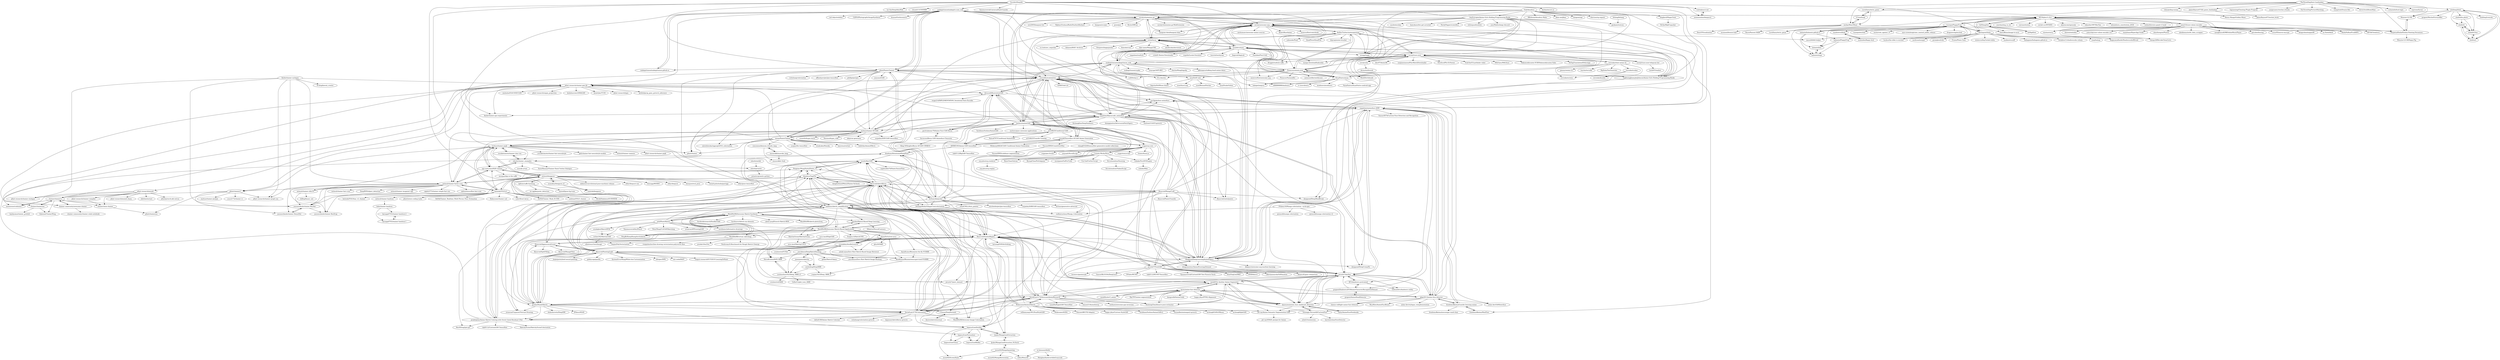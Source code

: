 digraph G {
"makegirlsmoe/makegirls.moe_web" -> "makegirlsmoe/makegirlsmoe.github.io"
"makegirlsmoe/makegirls.moe_web" -> "soruly/whatanime.ga"
"makegirlsmoe/makegirls.moe_web" -> "taizan/PaintsChainer"
"makegirlsmoe/makegirls.moe_web" -> "pfnet-research/chainer-gan-lib"
"makegirlsmoe/makegirls.moe_web" -> "pfnet/PaintsChainer"
"makegirlsmoe/makegirls.moe_web" -> "soruly/awesome-acg"
"makegirlsmoe/makegirls.moe_web" -> "rezoo/illustration2vec"
"makegirlsmoe/makegirls.moe_web" -> "Aixile/chainer-gan-experiments"
"makegirlsmoe/makegirls.moe_web" -> "mil-tokyo/webdnn" ["e"=1]
"makegirlsmoe/makegirls.moe_web" -> "CQFIO/PhotographicImageSynthesis" ["e"=1]
"makegirlsmoe/makegirls.moe_web" -> "ewhal/nyaa"
"makegirlsmoe/makegirls.moe_web" -> "nagadomi/lbpcascade_animeface"
"makegirlsmoe/makegirls.moe_web" -> "ksasao/Gochiusearch" ["e"=1]
"makegirlsmoe/makegirls.moe_web" -> "Pizzacus/satania.moe"
"makegirlsmoe/makegirls.moe_web" -> "HFO4/plus1s.live"
"kvfrans/deepcolor" -> "lllyasviel/sketchKeras"
"kvfrans/deepcolor" -> "orashi/AlacGAN"
"kvfrans/deepcolor" -> "irfanICMLL/Auto_painter" ["e"=1]
"kvfrans/deepcolor" -> "Pengxiao-Wang/Style2Paints_V3"
"kvfrans/deepcolor" -> "hepesu/LineDistiller"
"kvfrans/deepcolor" -> "pfnet/PaintsChainer"
"kvfrans/deepcolor" -> "DwangoMediaVillage/Comicolorization"
"kvfrans/deepcolor" -> "yenchenlin/pix2pix-tensorflow" ["e"=1]
"kvfrans/deepcolor" -> "tdrussell/IllustrationGAN"
"kvfrans/deepcolor" -> "bobbens/sketch_simplification"
"kvfrans/deepcolor" -> "rezoo/illustration2vec"
"kvfrans/deepcolor" -> "ktaebum/AttentionedDeepPaint"
"kvfrans/deepcolor" -> "carpedm20/BEGAN-tensorflow" ["e"=1]
"kvfrans/deepcolor" -> "jayleicn/animeGAN"
"kvfrans/deepcolor" -> "kvfrans/generative-adversial" ["e"=1]
"Lunatic-Works/Nova" -> "Uni-Gal/UniGal-Script"
"Lunatic-Works/Nova" -> "RyougiChan/PoiGalgame"
"Lunatic-Works/Nova" -> "Strrationalism/Snowing"
"Lunatic-Works/Nova" -> "avg-plus/avg.renderer"
"Lunatic-Works/Nova" -> "muxigame/GalForUnity"
"Lunatic-Works/Nova" -> "RimoChan/Librian" ["e"=1]
"Lunatic-Works/Nova" -> "avgjs/avg-core"
"Lunatic-Works/Nova" -> "rinkako/YuriAVGEngine"
"PerpetualSmile/Python-Painting-Doraemon" -> "Monster12138/-"
"PerpetualSmile/Python-Painting-Doraemon" -> "Monster12138/Peppa-Pig"
"xlzd/xtls" -> "xlzd/xPyToys"
"xlzd/xtls" -> "xlzd/xart"
"lllyasviel/AppearanceEraser" -> "lllyasviel/DanbooRegion"
"lllyasviel/AppearanceEraser" -> "lllyasviel/MangaFilter"
"lllyasviel/AppearanceEraser" -> "lllyasviel/PaintingLight"
"lllyasviel/AppearanceEraser" -> "lllyasviel/SplitFilling"
"lllyasviel/AppearanceEraser" -> "Pengxiao-Wang/Style2Paints_V3"
"pfnet/PaintsChainer" -> "lllyasviel/sketchKeras"
"pfnet/PaintsChainer" -> "lllyasviel/style2paints" ["e"=1]
"pfnet/PaintsChainer" -> "kvfrans/deepcolor"
"pfnet/PaintsChainer" -> "nagadomi/lbpcascade_animeface"
"pfnet/PaintsChainer" -> "bobbens/sketch_simplification"
"pfnet/PaintsChainer" -> "makegirlsmoe/makegirls.moe_web"
"pfnet/PaintsChainer" -> "pfnet/chainer" ["e"=1]
"pfnet/PaintsChainer" -> "satoshiiizuka/siggraph2016_colorization" ["e"=1]
"pfnet/PaintsChainer" -> "deeppomf/DeepLearningAnimePapers"
"pfnet/PaintsChainer" -> "richzhang/colorization" ["e"=1]
"pfnet/PaintsChainer" -> "mattya/chainer-DCGAN"
"pfnet/PaintsChainer" -> "rezoo/illustration2vec"
"pfnet/PaintsChainer" -> "affinelayer/pix2pix-tensorflow" ["e"=1]
"pfnet/PaintsChainer" -> "phillipi/pix2pix" ["e"=1]
"pfnet/PaintsChainer" -> "junyanz/iGAN" ["e"=1]
"ktaebum/AttentionedDeepPaint" -> "orashi/AlacGAN"
"makegirlsmoe/makegirlsmoe_web" -> "deeppomf/DeepLearningAnimePapers"
"makegirlsmoe/makegirlsmoe_web" -> "jayleicn/animeGAN"
"makegirlsmoe/makegirlsmoe_web" -> "nagadomi/lbpcascade_animeface"
"makegirlsmoe/makegirlsmoe_web" -> "makegirlsmoe/makegirlsmoe.github.io"
"makegirlsmoe/makegirlsmoe_web" -> "soruly/trace.moe"
"makegirlsmoe/makegirlsmoe_web" -> "soruly/awesome-acg"
"makegirlsmoe/makegirlsmoe_web" -> "youyuge34/PI-REC" ["e"=1]
"makegirlsmoe/makegirlsmoe_web" -> "rezoo/illustration2vec"
"makegirlsmoe/makegirlsmoe_web" -> "sherlonWang/logodiy"
"makegirlsmoe/makegirlsmoe_web" -> "lllyasviel/style2paints" ["e"=1]
"makegirlsmoe/makegirlsmoe_web" -> "Pizzacus/satania.moe"
"makegirlsmoe/makegirlsmoe_web" -> "pkhungurn/talking-head-anime-demo" ["e"=1]
"makegirlsmoe/makegirlsmoe_web" -> "makegirlsmoe/crypko"
"makegirlsmoe/makegirlsmoe_web" -> "pfnet/PaintsChainer"
"makegirlsmoe/makegirlsmoe_web" -> "nyaadevs/nyaa"
"xlzd/zhihu.photo" -> "xlzd/xtls"
"xlzd/zhihu.photo" -> "xlzd/xPyToys"
"boyEstrogen/Anime-Girls-Holding-Programming-Books" -> "deeppomf/DeepLearningAnimePapers"
"boyEstrogen/Anime-Girls-Holding-Programming-Books" -> "erengy/taiga" ["e"=1]
"boyEstrogen/Anime-Girls-Holding-Programming-Books" -> "Pizzacus/satania.moe"
"boyEstrogen/Anime-Girls-Holding-Programming-Books" -> "genkami/watson"
"boyEstrogen/Anime-Girls-Holding-Programming-Books" -> "deeppomf/DeepCreamPy" ["e"=1]
"boyEstrogen/Anime-Girls-Holding-Programming-Books" -> "WeebDev/lolisafe" ["e"=1]
"boyEstrogen/Anime-Girls-Holding-Programming-Books" -> "soruly/awesome-acg"
"boyEstrogen/Anime-Girls-Holding-Programming-Books" -> "syuilo/misskey" ["e"=1]
"boyEstrogen/Anime-Girls-Holding-Programming-Books" -> "hamukazu/lets-get-arrested" ["e"=1]
"boyEstrogen/Anime-Girls-Holding-Programming-Books" -> "NerdyPepper/scientifica" ["e"=1]
"boyEstrogen/Anime-Girls-Holding-Programming-Books" -> "NyaaPantsu/nyaa"
"boyEstrogen/Anime-Girls-Holding-Programming-Books" -> "ewhal/nyaa"
"boyEstrogen/Anime-Girls-Holding-Programming-Books" -> "soruly/trace.moe"
"boyEstrogen/Anime-Girls-Holding-Programming-Books" -> "whitequark/unfork" ["e"=1]
"boyEstrogen/Anime-Girls-Holding-Programming-Books" -> "yourWaifu/sleepy-discord" ["e"=1]
"sym233/core-values-encoder" -> "HFO4/plus1s.live"
"sym233/core-values-encoder" -> "donwa/oneindex" ["e"=1]
"sym233/core-values-encoder" -> "yatyricky/core-values-encoder-crx"
"sym233/core-values-encoder" -> "HFO4/Cloudreve" ["e"=1]
"sym233/core-values-encoder" -> "chengr28/RevokeChinaCerts" ["e"=1]
"sym233/core-values-encoder" -> "waylybaye/HyperApp-Guide" ["e"=1]
"sym233/core-values-encoder" -> "xtyxtyx/sorry" ["e"=1]
"sym233/core-values-encoder" -> "HiedaNaKan/FuckMFS" ["e"=1]
"sym233/core-values-encoder" -> "alanzhangzm/Photon" ["e"=1]
"sym233/core-values-encoder" -> "alexkimxyz/nsfw_data_scrapper" ["e"=1]
"sym233/core-values-encoder" -> "mengkunsoft/MKOnlineMusicPlayer" ["e"=1]
"sym233/core-values-encoder" -> "gxtrobot/bustag" ["e"=1]
"sym233/core-values-encoder" -> "rover95/morse-encrypt" ["e"=1]
"sym233/core-values-encoder" -> "dengyuhan/magnetW" ["e"=1]
"sym233/core-values-encoder" -> "no-Dark/Adult" ["e"=1]
"yusuketomoto/chainer-char-rnn" -> "odashi/chainer_examples"
"yusuketomoto/chainer-char-rnn" -> "mattya/chainer-gogh"
"uralozden/flappy-bird" -> "marksteve/dtmb"
"SerialLain3170/Colorization" -> "lllyasviel/DanbooRegion"
"SerialLain3170/Colorization" -> "orashi/AlacGAN"
"SerialLain3170/Colorization" -> "blandocs/Tag2Pix"
"SerialLain3170/Colorization" -> "SerialLain3170/AwesomeAnimeResearch"
"SerialLain3170/Colorization" -> "MarkMoHR/Awesome-Image-Colorization" ["e"=1]
"SerialLain3170/Colorization" -> "pradeeplam/Anime-Sketch-Coloring-with-Swish-Gated-Residual-UNet"
"SerialLain3170/Colorization" -> "higumax/sketchKeras-pytorch"
"SerialLain3170/Colorization" -> "Pengxiao-Wang/Style2Paints_V3"
"SerialLain3170/Colorization" -> "ktaebum/AttentionedDeepPaint"
"SerialLain3170/Colorization" -> "delta6189/Anime-Sketch-Colorizer"
"SerialLain3170/Colorization" -> "lllyasviel/sketchKeras"
"SerialLain3170/Colorization" -> "zymk9/Yet-Another-Anime-Segmenter"
"SerialLain3170/Colorization" -> "hepesu/LineDistiller"
"SerialLain3170/Colorization" -> "bobbens/sketch_simplification"
"SerialLain3170/Colorization" -> "richzhang/colorization-pytorch" ["e"=1]
"Mukosame/Anime2Sketch" -> "lllyasviel/DanbooRegion"
"Mukosame/Anime2Sketch" -> "SerialLain3170/AwesomeAnimeResearch"
"Mukosame/Anime2Sketch" -> "mchong6/GANsNRoses" ["e"=1]
"Mukosame/Anime2Sketch" -> "SerialLain3170/Colorization"
"Mukosame/Anime2Sketch" -> "mchong6/JoJoGAN" ["e"=1]
"Mukosame/Anime2Sketch" -> "hysts/anime-face-detector"
"Mukosame/Anime2Sketch" -> "williamyang1991/DualStyleGAN" ["e"=1]
"Mukosame/Anime2Sketch" -> "bobbens/sketch_simplification"
"Mukosame/Anime2Sketch" -> "hepesu/LineDistiller"
"Mukosame/Anime2Sketch" -> "Mukosame/AODA"
"Mukosame/Anime2Sketch" -> "TencentARC/T2I-Adapter" ["e"=1]
"Mukosame/Anime2Sketch" -> "happy-jihye/Cartoon-StyleGAN" ["e"=1]
"Mukosame/Anime2Sketch" -> "TachibanaYoshino/AnimeGANv2" ["e"=1]
"Mukosame/Anime2Sketch" -> "soruly/awesome-acg"
"Mukosame/Anime2Sketch" -> "bryandlee/animegan2-pytorch" ["e"=1]
"hepesu/LineDistiller" -> "hepesu/LineNormalizer"
"hepesu/LineDistiller" -> "ljsabc/MangaLineExtraction"
"hepesu/LineDistiller" -> "hepesu/LineRelifer"
"hepesu/LineDistiller" -> "hepesu/LineCloser"
"hepesu/LineDistiller" -> "msxie92/ScreenStyle"
"jayleicn/animeGAN" -> "tdrussell/IllustrationGAN"
"jayleicn/animeGAN" -> "nagadomi/lbpcascade_animeface"
"jayleicn/animeGAN" -> "rezoo/illustration2vec"
"jayleicn/animeGAN" -> "deeppomf/DeepLearningAnimePapers"
"jayleicn/animeGAN" -> "makegirlsmoe/makegirlsmoe_web"
"jayleicn/animeGAN" -> "pavitrakumar78/Anime-Face-GAN-Keras"
"jayleicn/animeGAN" -> "ctwxdd/Tensorflow-ACGAN-Anime-Generation"
"jayleicn/animeGAN" -> "nya3jp/python-animeface"
"jayleicn/animeGAN" -> "ANIME305/Anime-GAN-tensorflow"
"jayleicn/animeGAN" -> "TachibanaYoshino/AnimeGAN" ["e"=1]
"jayleicn/animeGAN" -> "pfnet-research/chainer-gan-lib"
"jayleicn/animeGAN" -> "jerryli27/TwinGAN"
"jayleicn/animeGAN" -> "m516825/Conditional-GAN"
"jayleicn/animeGAN" -> "nashory/gans-awesome-applications" ["e"=1]
"jayleicn/animeGAN" -> "mattya/chainer-DCGAN"
"lllyasviel/MangaCraft" -> "lllyasviel/sketchKeras"
"lllyasviel/MangaCraft" -> "deeppomf/DeepMindBreak"
"lllyasviel/MangaCraft" -> "deeppomf/DeepLearningAnimePapers"
"lllyasviel/MangaCraft" -> "kvfrans/deepcolor"
"lllyasviel/MangaCraft" -> "nagadomi/animeface-2009"
"lllyasviel/MangaCraft" -> "lllyasviel/DanbooRegion"
"lllyasviel/MangaCraft" -> "lllyasviel/style2paints" ["e"=1]
"lllyasviel/MangaCraft" -> "qyzdao/ShadeSketch"
"lllyasviel/MangaCraft" -> "bobbens/sketch_simplification"
"lllyasviel/MangaCraft" -> "DwangoMediaVillage/Comicolorization"
"lllyasviel/MangaCraft" -> "pfnet/PaintsChainer"
"lllyasviel/MangaCraft" -> "soruly/awesome-acg"
"lllyasviel/MangaCraft" -> "dragonmeteor/AnimeDrawingsDataset"
"lllyasviel/MangaCraft" -> "lllyasviel/PaintsTransfer"
"lllyasviel/MangaCraft" -> "rezoo/illustration2vec"
"nagadomi/lbpcascade_animeface" -> "nagadomi/animeface-2009"
"nagadomi/lbpcascade_animeface" -> "rezoo/illustration2vec"
"nagadomi/lbpcascade_animeface" -> "qhgz2013/anime-face-detector"
"nagadomi/lbpcascade_animeface" -> "deeppomf/DeepLearningAnimePapers"
"nagadomi/lbpcascade_animeface" -> "mattya/chainer-DCGAN"
"nagadomi/lbpcascade_animeface" -> "carpedm20/DCGAN-tensorflow" ["e"=1]
"nagadomi/lbpcascade_animeface" -> "jayleicn/animeGAN"
"nagadomi/lbpcascade_animeface" -> "kanosawa/anime_face_landmark_detection"
"nagadomi/lbpcascade_animeface" -> "nya3jp/python-animeface"
"nagadomi/lbpcascade_animeface" -> "makegirlsmoe/makegirlsmoe_web"
"nagadomi/lbpcascade_animeface" -> "KichangKim/DeepDanbooru" ["e"=1]
"nagadomi/lbpcascade_animeface" -> "jerryli27/AniSeg"
"nagadomi/lbpcascade_animeface" -> "zhangqianhui/AdversarialNetsPapers" ["e"=1]
"nagadomi/lbpcascade_animeface" -> "SerialLain3170/AwesomeAnimeResearch"
"nagadomi/lbpcascade_animeface" -> "znxlwm/UGATIT-pytorch" ["e"=1]
"soruly/trace.moe" -> "soruly/awesome-acg"
"soruly/trace.moe" -> "soruly/sola"
"soruly/trace.moe" -> "bloc97/Anime4K" ["e"=1]
"soruly/trace.moe" -> "irevenko/what-anime-cli"
"soruly/trace.moe" -> "xuejianxianzun/PixivBatchDownloader" ["e"=1]
"soruly/trace.moe" -> "makegirlsmoe/makegirlsmoe_web"
"soruly/trace.moe" -> "soruly/trace.moe-telegram-bot"
"soruly/trace.moe" -> "lltcggie/waifu2x-caffe" ["e"=1]
"soruly/trace.moe" -> "Notsfsssf/Pix-EzViewer" ["e"=1]
"soruly/trace.moe" -> "nyaadevs/nyaa"
"soruly/trace.moe" -> "Tsuk1ko/CQ-picfinder-robot" ["e"=1]
"soruly/trace.moe" -> "MALSync/MALSync" ["e"=1]
"soruly/trace.moe" -> "Nekomoekissaten-SUB/Nekomoekissaten-Subs" ["e"=1]
"soruly/trace.moe" -> "manga-download/hakuneko" ["e"=1]
"soruly/trace.moe" -> "EhTagTranslation/EhSyringe" ["e"=1]
"soruly/awesome-acg" -> "soruly/whatanime.ga"
"soruly/awesome-acg" -> "soruly/trace.moe"
"soruly/awesome-acg" -> "dimpurr/awesome-acg-machine-learning"
"soruly/awesome-acg" -> "deeppomf/DeepLearningAnimePapers"
"soruly/awesome-acg" -> "anshumanv/awesome-anime-sources" ["e"=1]
"soruly/awesome-acg" -> "erengy/taiga" ["e"=1]
"soruly/awesome-acg" -> "rezoo/illustration2vec"
"soruly/awesome-acg" -> "moeoverflow/awesome-acg"
"soruly/awesome-acg" -> "bangumi-data/bangumi-data" ["e"=1]
"soruly/awesome-acg" -> "SerialLain3170/AwesomeAnimeResearch"
"soruly/awesome-acg" -> "Kylart/KawAnime" ["e"=1]
"soruly/awesome-acg" -> "makegirlsmoe/makegirlsmoe_web"
"soruly/awesome-acg" -> "moeoverflow/comicbook" ["e"=1]
"soruly/awesome-acg" -> "freedomofkeima/MoeFlow"
"soruly/awesome-acg" -> "AniDevTwitter/animeopenings"
"lllyasviel/PaintingLight" -> "lllyasviel/DanbooRegion"
"lllyasviel/PaintingLight" -> "lllyasviel/AppearanceEraser"
"lllyasviel/PaintingLight" -> "bobbens/sketch_simplification"
"lllyasviel/PaintingLight" -> "qyzdao/ShadeSketch"
"lllyasviel/PaintingLight" -> "SerialLain3170/Colorization"
"lllyasviel/PaintingLight" -> "jiupinjia/stylized-neural-painting" ["e"=1]
"lllyasviel/PaintingLight" -> "lllyasviel/sketchKeras"
"lllyasviel/PaintingLight" -> "SerialLain3170/AwesomeAnimeResearch"
"lllyasviel/PaintingLight" -> "deeppomf/DeepLearningAnimePapers"
"lllyasviel/PaintingLight" -> "giddyyupp/ganilla" ["e"=1]
"lllyasviel/PaintingLight" -> "SystemErrorWang/White-box-Cartoonization" ["e"=1]
"lllyasviel/PaintingLight" -> "zhhoper/DPR" ["e"=1]
"lllyasviel/PaintingLight" -> "saic-mdal/HiDT" ["e"=1]
"lllyasviel/PaintingLight" -> "blandocs/Tag2Pix"
"lllyasviel/PaintingLight" -> "megvii-research/ICCV2019-LearningToPaint" ["e"=1]
"soruly/whatanime.ga" -> "soruly/awesome-acg"
"soruly/whatanime.ga" -> "ewhal/nyaa"
"soruly/whatanime.ga" -> "makegirlsmoe/makegirls.moe_web"
"soruly/whatanime.ga" -> "zacyu/bilibili-helper" ["e"=1]
"soruly/whatanime.ga" -> "nyaadevs/nyaa"
"soruly/whatanime.ga" -> "wxt2005/bangumi-list" ["e"=1]
"soruly/whatanime.ga" -> "soruly/sola"
"soruly/whatanime.ga" -> "NijiharaTsubasa/BaiduPanAutoReshare" ["e"=1]
"soruly/whatanime.ga" -> "bangumi/scripts" ["e"=1]
"soruly/whatanime.ga" -> "bangumi-data/bangumi-data" ["e"=1]
"soruly/whatanime.ga" -> "poooi/poi" ["e"=1]
"soruly/whatanime.ga" -> "RicterZ/BGmi" ["e"=1]
"soruly/whatanime.ga" -> "LightningJimmyJoeJohnson/Anime-Girls-Holding-Programming-Books"
"soruly/whatanime.ga" -> "soruly/whatanime.ga-WebExtension"
"soruly/whatanime.ga" -> "avgjs/avg-core"
"LightningJimmyJoeJohnson/Anime-Girls-Holding-Programming-Books" -> "ewhal/nyaa"
"LightningJimmyJoeJohnson/Anime-Girls-Holding-Programming-Books" -> "AniDevTwitter/animeopenings"
"LightningJimmyJoeJohnson/Anime-Girls-Holding-Programming-Books" -> "Pizzacus/satania.moe"
"LightningJimmyJoeJohnson/Anime-Girls-Holding-Programming-Books" -> "deeppomf/DeepMindBreak"
"rezoo/illustration2vec" -> "nagadomi/lbpcascade_animeface"
"rezoo/illustration2vec" -> "jerryli27/AniSeg"
"rezoo/illustration2vec" -> "tdrussell/IllustrationGAN"
"rezoo/illustration2vec" -> "pfnet-research/chainer-gan-lib"
"rezoo/illustration2vec" -> "deeppomf/DeepLearningAnimePapers"
"rezoo/illustration2vec" -> "nagadomi/animeface-2009"
"rezoo/illustration2vec" -> "ctwxdd/Tensorflow-ACGAN-Anime-Generation"
"rezoo/illustration2vec" -> "lllyasviel/DanbooRegion"
"rezoo/illustration2vec" -> "jayleicn/animeGAN"
"rezoo/illustration2vec" -> "nya3jp/python-animeface"
"rezoo/illustration2vec" -> "GINK03/alt-i2v"
"rezoo/illustration2vec" -> "zymk9/Yet-Another-Anime-Segmenter"
"rezoo/illustration2vec" -> "lllyasviel/sketchKeras"
"rezoo/illustration2vec" -> "jerryli27/TwinGAN"
"rezoo/illustration2vec" -> "qhgz2013/anime-face-detector"
"LoveDaisy/tetris_game" -> "LCsion/huaji"
"LoveDaisy/tetris_game" -> "neolay/HeartMaze"
"LoveDaisy/tetris_game" -> "PerpetualSmile/Python-Painting-Doraemon"
"OsciiArt/DeepAA" -> "tar-bin/DeepAAonWeb"
"OsciiArt/DeepAA" -> "soruly/awesome-acg"
"OsciiArt/DeepAA" -> "rezoo/illustration2vec"
"OsciiArt/DeepAA" -> "bobbens/sketch_simplification"
"OsciiArt/DeepAA" -> "makegirlsmoe/makegirls.moe_web"
"OsciiArt/DeepAA" -> "chuanli11/CNNMRF" ["e"=1]
"OsciiArt/DeepAA" -> "IonicaBizau/image-to-ascii" ["e"=1]
"OsciiArt/DeepAA" -> "makegirlsmoe/makegirlsmoe_web"
"OsciiArt/DeepAA" -> "Yijunmaverick/UniversalStyleTransfer" ["e"=1]
"OsciiArt/DeepAA" -> "wahtak/ascii-net"
"OsciiArt/DeepAA" -> "awentzonline/deepascii"
"OsciiArt/DeepAA" -> "nagadomi/animeface-2009"
"OsciiArt/DeepAA" -> "dyelax/encore.ai" ["e"=1]
"OsciiArt/DeepAA" -> "pfnet/PaintsChainer"
"OsciiArt/DeepAA" -> "qyzdao/ShadeSketch"
"mon/0x40-web" -> "kepstin/0x40hues-html5"
"mon/0x40-web" -> "mon/SyncLoop"
"mon/0x40-web" -> "mon/BemaniPatcher" ["e"=1]
"mon/0x40-web" -> "mon/PocketVoltex" ["e"=1]
"Yink/Amadeus" -> "8BitAsian/Amadeus-Maho"
"Yink/Amadeus" -> "soruly/awesome-acg"
"Yink/Amadeus" -> "deeppomf/DeepLearningAnimePapers"
"Yink/Amadeus" -> "jikan-me/jikan" ["e"=1]
"Yink/Amadeus" -> "fengberd/MagesTools"
"Yink/Amadeus" -> "nagadomi/animeface-2009"
"Yink/Amadeus" -> "makegirlsmoe/makegirlsmoe_web"
"Yink/Amadeus" -> "bangumi/api" ["e"=1]
"Yink/Amadeus" -> "nagadomi/lbpcascade_animeface"
"Yink/Amadeus" -> "soruly/whatanime.ga"
"Yink/Amadeus" -> "boyEstrogen/Anime-Girls-Holding-Programming-Books"
"Yink/Amadeus" -> "erengy/taiga" ["e"=1]
"Yink/Amadeus" -> "LightningJimmyJoeJohnson/Anime-Girls-Holding-Programming-Books"
"Yink/Amadeus" -> "rdavisau/sg-unpack"
"Yink/Amadeus" -> "Pizzacus/satania.moe"
"m-bemana/xfields" -> "wbhu/Mono3D"
"m-bemana/xfields" -> "MenghanXia/InvertibleGrayscale"
"pavitrakumar78/Anime-Face-GAN-Keras" -> "tdrussell/IllustrationGAN"
"pavitrakumar78/Anime-Face-GAN-Keras" -> "forcecore/Keras-GAN-Animeface-Character"
"AyanKumarBhunia/semisupervised-FGSBIR" -> "yuqian1023/Deep_SBIR_tf"
"deeppomf/DeepLearningAnimePapers" -> "nagadomi/lbpcascade_animeface"
"deeppomf/DeepLearningAnimePapers" -> "rezoo/illustration2vec"
"deeppomf/DeepLearningAnimePapers" -> "nagadomi/animeface-2009"
"deeppomf/DeepLearningAnimePapers" -> "lllyasviel/sketchKeras"
"deeppomf/DeepLearningAnimePapers" -> "soruly/awesome-acg"
"deeppomf/DeepLearningAnimePapers" -> "jayleicn/animeGAN"
"deeppomf/DeepLearningAnimePapers" -> "makegirlsmoe/makegirlsmoe_web"
"deeppomf/DeepLearningAnimePapers" -> "jerryli27/AniSeg"
"deeppomf/DeepLearningAnimePapers" -> "SerialLain3170/AwesomeAnimeResearch"
"deeppomf/DeepLearningAnimePapers" -> "jerryli27/TwinGAN"
"deeppomf/DeepLearningAnimePapers" -> "dimpurr/awesome-acg-machine-learning"
"deeppomf/DeepLearningAnimePapers" -> "dragonmeteor/AnimeDrawingsDataset"
"deeppomf/DeepLearningAnimePapers" -> "bobbens/sketch_simplification"
"deeppomf/DeepLearningAnimePapers" -> "lllyasviel/DanbooRegion"
"deeppomf/DeepLearningAnimePapers" -> "deeppomf/DeepCreamPy" ["e"=1]
"HFO4/plus1s.live" -> "sym233/core-values-encoder"
"HFO4/plus1s.live" -> "hit9/img2txt"
"HFO4/plus1s.live" -> "yaochao/img_to_txt"
"HFO4/plus1s.live" -> "HFO4/Cloudreve" ["e"=1]
"HFO4/plus1s.live" -> "cn/constitution" ["e"=1]
"HFO4/plus1s.live" -> "xtyxtyx/sorry" ["e"=1]
"HFO4/plus1s.live" -> "tusenpo/FlappyFrog"
"HFO4/plus1s.live" -> "dkwingsmt/haha"
"HFO4/plus1s.live" -> "seclab-ucr/INTANG" ["e"=1]
"HFO4/plus1s.live" -> "akaxincom/openzaly" ["e"=1]
"HFO4/plus1s.live" -> "HiedaNaKan/FuckMFS" ["e"=1]
"HFO4/plus1s.live" -> "sikaozhe1997/Xin-Yue" ["e"=1]
"HFO4/plus1s.live" -> "hahaxixi/hahaxixi.github.io"
"HFO4/plus1s.live" -> "mlouielu/cn_constitution_2018" ["e"=1]
"HFO4/plus1s.live" -> "esdeathlove/ss-panel-v3-mod" ["e"=1]
"xlzd/xart" -> "xlzd/xtls"
"xlzd/xart" -> "xlzd/xPyToys"
"xlzd/xart" -> "xlzd/img2html"
"hit9/gif2txt" -> "hit9/img2txt"
"nyaadevs/nyaa" -> "NyaaPantsu/nyaa"
"nyaadevs/nyaa" -> "ewhal/nyaa"
"nyaadevs/nyaa" -> "erengy/taiga" ["e"=1]
"nyaadevs/nyaa" -> "soruly/whatanime.ga"
"nyaadevs/nyaa" -> "xupefei/Locale-Emulator" ["e"=1]
"nyaadevs/nyaa" -> "soruly/trace.moe"
"nyaadevs/nyaa" -> "inorichi/tachiyomi" ["e"=1]
"nyaadevs/nyaa" -> "Aegisub/Aegisub" ["e"=1]
"nyaadevs/nyaa" -> "lltcggie/waifu2x-caffe" ["e"=1]
"nyaadevs/nyaa" -> "Nandaka/PixivUtil2" ["e"=1]
"nyaadevs/nyaa" -> "deeppomf/DeepCreamPy" ["e"=1]
"nyaadevs/nyaa" -> "nagadomi/waifu2x" ["e"=1]
"nyaadevs/nyaa" -> "soruly/awesome-acg"
"nyaadevs/nyaa" -> "ccloli/E-Hentai-Downloader" ["e"=1]
"nyaadevs/nyaa" -> "manga-download/hakuneko" ["e"=1]
"ShuhongChen/bizarre-pose-estimator" -> "hysts/anime-face-detector"
"ShuhongChen/bizarre-pose-estimator" -> "zymk9/Yet-Another-Anime-Segmenter"
"tobyqin/kog-money" -> "Henvy-Mango/Golden-Miner"
"tusenpo/FlappyFrog" -> "dkwingsmt/haha"
"tusenpo/FlappyFrog" -> "hahaxixi/hahaxixi.github.io"
"tusenpo/FlappyFrog" -> "hczhcz/the-elder-is-excited"
"tusenpo/FlappyFrog" -> "hahaxixi/FlappyFrog"
"tusenpo/FlappyFrog" -> "marksteve/dtmb"
"tusenpo/FlappyFrog" -> "HFO4/plus1s.live"
"tusenpo/FlappyFrog" -> "tusenpo/excited"
"tusenpo/FlappyFrog" -> "ericls/vote_against_37"
"tusenpo/FlappyFrog" -> "naco-siren/mogicians_manual_public_release" ["e"=1]
"tusenpo/FlappyFrog" -> "hahaxixi/ninja"
"tusenpo/FlappyFrog" -> "dragonwong/excited"
"tusenpo/FlappyFrog" -> "hahaxixi/bao"
"mattya/chainer-DCGAN" -> "soumith/dcgan.torch" ["e"=1]
"mattya/chainer-DCGAN" -> "mattya/chainer-gogh"
"mattya/chainer-DCGAN" -> "nagadomi/lbpcascade_animeface"
"mattya/chainer-DCGAN" -> "pfnet/chainer" ["e"=1]
"mattya/chainer-DCGAN" -> "Newmu/dcgan_code" ["e"=1]
"mattya/chainer-DCGAN" -> "pfnet-research/chainer-gan-lib"
"mattya/chainer-DCGAN" -> "taizan/PaintsChainer"
"mattya/chainer-DCGAN" -> "rezoo/illustration2vec"
"mattya/chainer-DCGAN" -> "carpedm20/DCGAN-tensorflow" ["e"=1]
"mattya/chainer-DCGAN" -> "aleju/cat-generator" ["e"=1]
"mattya/chainer-DCGAN" -> "odashi/chainer_examples"
"mattya/chainer-DCGAN" -> "mitmul/chainer-faster-rcnn"
"mattya/chainer-DCGAN" -> "jayleicn/animeGAN"
"mattya/chainer-DCGAN" -> "ugo-nama-kun/DQN-chainer"
"mattya/chainer-DCGAN" -> "tdrussell/IllustrationGAN"
"masarakki/nyaruko_lang" -> "masarakki/r-fxxk"
"masarakki/nyaruko_lang" -> "consomme/kemono_friends_lang"
"jerryli27/TwinGAN" -> "jerryli27/AniSeg"
"jerryli27/TwinGAN" -> "NVlabs/MUNIT" ["e"=1]
"jerryli27/TwinGAN" -> "rezoo/illustration2vec"
"jerryli27/TwinGAN" -> "deeppomf/DeepLearningAnimePapers"
"jerryli27/TwinGAN" -> "taki0112/MUNIT-Tensorflow" ["e"=1]
"jerryli27/TwinGAN" -> "Yijunmaverick/CartoonGAN-Test-Pytorch-Torch" ["e"=1]
"jerryli27/TwinGAN" -> "HsinYingLee/DRIT" ["e"=1]
"jerryli27/TwinGAN" -> "NVIDIA/nvvl" ["e"=1]
"jerryli27/TwinGAN" -> "albertpumarola/GANimation" ["e"=1]
"jerryli27/TwinGAN" -> "khanrc/tf.gans-comparison" ["e"=1]
"jerryli27/TwinGAN" -> "kanosawa/anime_face_landmark_detection"
"jerryli27/TwinGAN" -> "jayleicn/animeGAN"
"jerryli27/TwinGAN" -> "brownvc/ganimorph"
"jerryli27/TwinGAN" -> "GauravBh1010tt/DeepLearn" ["e"=1]
"jerryli27/TwinGAN" -> "lllyasviel/sketchKeras"
"hit9/img2txt" -> "hit9/gif2txt"
"hit9/img2txt" -> "HFO4/plus1s.live"
"hit9/img2txt" -> "IonicaBizau/image-to-ascii" ["e"=1]
"fetlang/fetlang" -> "genkami/watson"
"SerialLain3170/AwesomeAnimeResearch" -> "lllyasviel/DanbooRegion"
"SerialLain3170/AwesomeAnimeResearch" -> "SerialLain3170/Colorization"
"SerialLain3170/AwesomeAnimeResearch" -> "zymk9/Yet-Another-Anime-Segmenter"
"SerialLain3170/AwesomeAnimeResearch" -> "hysts/anime-face-detector"
"SerialLain3170/AwesomeAnimeResearch" -> "jerryli27/AniSeg"
"SerialLain3170/AwesomeAnimeResearch" -> "lisiyao21/AnimeInterp" ["e"=1]
"SerialLain3170/AwesomeAnimeResearch" -> "ShuhongChen/bizarre-pose-estimator"
"SerialLain3170/AwesomeAnimeResearch" -> "pradeeplam/Anime-Sketch-Coloring-with-Swish-Gated-Residual-UNet"
"SerialLain3170/AwesomeAnimeResearch" -> "kanosawa/anime_face_landmark_detection"
"SerialLain3170/AwesomeAnimeResearch" -> "ktaebum/AttentionedDeepPaint"
"SerialLain3170/AwesomeAnimeResearch" -> "MarkMoHR/Awesome-Image-Colorization" ["e"=1]
"SerialLain3170/AwesomeAnimeResearch" -> "weihaox/awesome-gan-inversion" ["e"=1]
"SerialLain3170/AwesomeAnimeResearch" -> "qyzdao/ShadeSketch"
"SerialLain3170/AwesomeAnimeResearch" -> "Mukosame/Anime2Sketch"
"SerialLain3170/AwesomeAnimeResearch" -> "LynnHo/EigenGAN-Tensorflow" ["e"=1]
"NyaaPantsu/nyaa" -> "nyaadevs/nyaa"
"NyaaPantsu/nyaa" -> "NyaaPantsu/NyaaPantsu-android-app"
"NyaaPantsu/nyaa" -> "Pizzacus/satania.moe"
"NyaaPantsu/nyaa" -> "bakape/meguca" ["e"=1]
"NyaaPantsu/nyaa" -> "r888888888/danbooru" ["e"=1]
"NyaaPantsu/nyaa" -> "rr-/szurubooru" ["e"=1]
"NyaaPantsu/nyaa" -> "moebooru/moebooru" ["e"=1]
"NyaaPantsu/nyaa" -> "soruly/awesome-acg"
"xlzd/img2html" -> "xlzd/xart"
"xlzd/img2html" -> "xlzd/xtls"
"xlzd/img2html" -> "xlzd/xPyToys"
"xlzd/img2html" -> "xlzd/img2console"
"xlzd/img2html" -> "Monster12138/-"
"xlzd/img2html" -> "xlzd/zhihu.photo"
"xlzd/img2html" -> "HFO4/plus1s.live"
"xlzd/img2html" -> "grapeot/WechatForwardBot" ["e"=1]
"Strrationalism/Snowing" -> "Strrationalism/YukimiScript"
"irevenko/tsukae" -> "irevenko/koneko"
"irevenko/tsukae" -> "irevenko/octotui"
"taizan/PaintsChainer" -> "mattya/chainer-DCGAN"
"taizan/PaintsChainer" -> "makegirlsmoe/makegirls.moe_web"
"taizan/PaintsChainer" -> "mattya/chainer-gogh"
"taizan/PaintsChainer" -> "pfnet/chainer" ["e"=1]
"taizan/PaintsChainer" -> "satoshiiizuka/siggraph2016_colorization" ["e"=1]
"taizan/PaintsChainer" -> "hidefuku/AnimeEffects" ["e"=1]
"taizan/PaintsChainer" -> "consomme/kemono_friends_lang"
"taizan/PaintsChainer" -> "nagadomi/lbpcascade_animeface"
"taizan/PaintsChainer" -> "rezoo/illustration2vec"
"taizan/PaintsChainer" -> "bobbens/sketch_simplification"
"taizan/PaintsChainer" -> "avgjs/avg-core"
"taizan/PaintsChainer" -> "yunjey/dtn-tensorflow" ["e"=1]
"taizan/PaintsChainer" -> "pfnet-research/chainer-gan-lib"
"taizan/PaintsChainer" -> "windyakin/Honoka" ["e"=1]
"taizan/PaintsChainer" -> "kanreisa/reichat"
"Monster12138/-" -> "PerpetualSmile/Python-Painting-Doraemon"
"Pizzacus/satania.moe" -> "LightningJimmyJoeJohnson/Anime-Girls-Holding-Programming-Books"
"Pizzacus/satania.moe" -> "AniDevTwitter/animeopenings"
"Pizzacus/satania.moe" -> "WeebDev/lolisafe" ["e"=1]
"Pizzacus/satania.moe" -> "NyaaPantsu/nyaa"
"Pizzacus/satania.moe" -> "Pizzacus/SataniaBot"
"Pizzacus/satania.moe" -> "animenotifier/notify.moe" ["e"=1]
"Pizzacus/satania.moe" -> "makegirlsmoe/makegirlsmoe_web"
"Pizzacus/satania.moe" -> "soruly/trace.moe"
"Pizzacus/satania.moe" -> "mon/0x40-web"
"Pizzacus/satania.moe" -> "R-a-dio/site" ["e"=1]
"Pizzacus/satania.moe" -> "moeoverflow/awesome-acg"
"Pizzacus/satania.moe" -> "deeppomf/DeepMindBreak"
"Pizzacus/satania.moe" -> "soruly/whatanime.ga"
"Pizzacus/satania.moe" -> "nyaadevs/nyaa"
"Pizzacus/satania.moe" -> "ccd0/4chan-x" ["e"=1]
"dkwingsmt/haha" -> "tusenpo/FlappyFrog"
"dkwingsmt/haha" -> "chengr28/RevokeChinaCerts" ["e"=1]
"dkwingsmt/haha" -> "zacyu/bilibili-helper" ["e"=1]
"dkwingsmt/haha" -> "wintercn/dog-fucked-zhihu" ["e"=1]
"dkwingsmt/haha" -> "HFO4/plus1s.live"
"dkwingsmt/haha" -> "madeye/sssniff" ["e"=1]
"dkwingsmt/haha" -> "hahagame/hahagame.github.io"
"dkwingsmt/haha" -> "hczhcz/the-elder-is-excited"
"dkwingsmt/haha" -> "breakwa11/shadowsocks-csharp" ["e"=1]
"dkwingsmt/haha" -> "xiaq/halang"
"dkwingsmt/haha" -> "KagayamaKaede/ShadowsocksRDroid" ["e"=1]
"dkwingsmt/haha" -> "mothran/mongol" ["e"=1]
"dkwingsmt/haha" -> "greatghoul/sibi" ["e"=1]
"dkwingsmt/haha" -> "Frizen/Plains-Gate"
"ANIME305/Anime-GAN-tensorflow" -> "ctwxdd/Tensorflow-ACGAN-Anime-Generation"
"ANIME305/Anime-GAN-tensorflow" -> "taki0112/BigGAN-Tensorflow" ["e"=1]
"ANIME305/Anime-GAN-tensorflow" -> "m516825/Conditional-GAN"
"ANIME305/Anime-GAN-tensorflow" -> "ktaebum/AttentionedDeepPaint"
"forcecore/Keras-GAN-Animeface-Character" -> "pavitrakumar78/Anime-Face-GAN-Keras"
"forcecore/Keras-GAN-Animeface-Character" -> "King-Of-Knights/Keras-ACGAN-CIFAR10" ["e"=1]
"TheThreeDog/Auto-Lianliankan" -> "LoveDaisy/tetris_gmae"
"TheThreeDog/Auto-Lianliankan" -> "neolay/HeartMaze"
"TheThreeDog/Auto-Lianliankan" -> "luguanxing/Cheating-Plugin-Program" ["e"=1]
"TheThreeDog/Auto-Lianliankan" -> "yangxuanxc/wechat_friends" ["e"=1]
"TheThreeDog/Auto-Lianliankan" -> "Monster12138/-"
"TheThreeDog/Auto-Lianliankan" -> "TheThreeDog/PictureMatching"
"TheThreeDog/Auto-Lianliankan" -> "wangshub/Douyin-Bot" ["e"=1]
"TheThreeDog/Auto-Lianliankan" -> "xlzd/img2html"
"TheThreeDog/Auto-Lianliankan" -> "LoveDaisy/tetris_game"
"TheThreeDog/Auto-Lianliankan" -> "ArtrixTech/BoomMine"
"TheThreeDog/Auto-Lianliankan" -> "tobyqin/kog-money"
"TheThreeDog/Auto-Lianliankan" -> "JamesRaynor67/QQ_game_lianliankan"
"TheThreeDog/Auto-Lianliankan" -> "PerpetualSmile/Python-Painting-Doraemon"
"TheThreeDog/Auto-Lianliankan" -> "xchaoinfo/fuck-login" ["e"=1]
"TheThreeDog/Auto-Lianliankan" -> "vipstone/faceai" ["e"=1]
"ljsabc/MangaLineExtraction" -> "hepesu/LineDistiller"
"ljsabc/MangaLineExtraction" -> "ljsabc/MangaLineExtraction_PyTorch"
"lllyasviel/DanbooRegion" -> "lllyasviel/AppearanceEraser"
"lllyasviel/DanbooRegion" -> "SerialLain3170/Colorization"
"lllyasviel/DanbooRegion" -> "lllyasviel/PaintingLight"
"lllyasviel/DanbooRegion" -> "SerialLain3170/AwesomeAnimeResearch"
"lllyasviel/DanbooRegion" -> "lllyasviel/sketchKeras"
"lllyasviel/DanbooRegion" -> "jerryli27/AniSeg"
"lllyasviel/DanbooRegion" -> "orashi/AlacGAN"
"lllyasviel/DanbooRegion" -> "pit-ray/Anime-Semantic-Segmentation-GAN"
"lllyasviel/DanbooRegion" -> "kanosawa/anime_face_landmark_detection"
"lllyasviel/DanbooRegion" -> "zymk9/Yet-Another-Anime-Segmenter"
"lllyasviel/DanbooRegion" -> "qyzdao/ShadeSketch"
"lllyasviel/DanbooRegion" -> "ShuhongChen/bizarre-pose-estimator"
"lllyasviel/DanbooRegion" -> "dragonmeteor/AnimeDrawingsDataset"
"lllyasviel/DanbooRegion" -> "jerryli27/pixiv_dataset"
"lllyasviel/DanbooRegion" -> "hytseng0509/ArtEditing"
"qyzdao/ShadeSketch" -> "qyzdao/Sketch-Based-Deep-Learning"
"qyzdao/ShadeSketch" -> "lllyasviel/DanbooRegion"
"qyzdao/ShadeSketch" -> "V-Sense/DeepNormals"
"qyzdao/ShadeSketch" -> "bobbens/sketch_simplification"
"qyzdao/ShadeSketch" -> "blandocs/Tag2Pix"
"qyzdao/ShadeSketch" -> "lllyasviel/PaintingLight"
"qyzdao/ShadeSketch" -> "yiranran/Unpaired-Portrait-Drawing" ["e"=1]
"qyzdao/ShadeSketch" -> "lllyasviel/AppearanceEraser"
"qyzdao/ShadeSketch" -> "SerialLain3170/AwesomeAnimeResearch"
"qyzdao/ShadeSketch" -> "eliahuhorwitz/DeepSIM" ["e"=1]
"qyzdao/ShadeSketch" -> "SerialLain3170/Colorization"
"qyzdao/ShadeSketch" -> "MarkMoHR/Awesome-Sketch-Based-Applications"
"qyzdao/ShadeSketch" -> "pradeeplam/Anime-Sketch-Coloring-with-Swish-Gated-Residual-UNet"
"qyzdao/ShadeSketch" -> "hepesu/LineNormalizer"
"qyzdao/ShadeSketch" -> "ZPdesu/SEAN" ["e"=1]
"rinkako/YuriAVGEngine" -> "rinkako/Riko"
"AnjanDutta/sem-pcyc" -> "sounakdey/doodle2search"
"AnjanDutta/sem-pcyc" -> "ShivaKrishnaM/ZS-SBIR"
"AnjanDutta/sem-pcyc" -> "ashok-arjun/Zero-Shot-Sketch-Based-Image-Retrieval"
"AnjanDutta/sem-pcyc" -> "qliu24/SAKE"
"AnjanDutta/sem-pcyc" -> "AyanKumarBhunia/semisupervised-FGSBIR"
"AnjanDutta/sem-pcyc" -> "ymcidence/Zero-Shot-Sketch-Image-Hashing"
"sounakdey/doodle2search" -> "AyanKumarBhunia/semisupervised-FGSBIR"
"sounakdey/doodle2search" -> "AnjanDutta/sem-pcyc"
"sounakdey/doodle2search" -> "ShivaKrishnaM/ZS-SBIR"
"sounakdey/doodle2search" -> "ymcidence/DeepSketchHashing"
"sounakdey/doodle2search" -> "avalonstrel/TCNet"
"sounakdey/doodle2search" -> "ashok-arjun/Zero-Shot-Sketch-Based-Image-Retrieval"
"ymcidence/DeepSketchHashing" -> "janesjanes/sketchy"
"ymcidence/DeepSketchHashing" -> "sounakdey/doodle2search"
"ymcidence/DeepSketchHashing" -> "AyanKumarBhunia/semisupervised-FGSBIR"
"ymcidence/DeepSketchHashing" -> "seuliufeng/DeepSBIR"
"ymcidence/DeepSketchHashing" -> "ShivaKrishnaM/ZS-SBIR"
"ymcidence/DeepSketchHashing" -> "yuchuochuo1023/Deep_SBIR_tf"
"ymcidence/DeepSketchHashing" -> "gitlim/SketchTokens"
"ymcidence/DeepSketchHashing" -> "ymcidence/Zero-Shot-Sketch-Image-Hashing"
"LCsion/huaji" -> "LoveDaisy/tetris_game"
"LCsion/huaji" -> "neolay/HeartMaze"
"pfnet-research/chainer-gan-lib" -> "minhnhat93/tf-SNDCGAN" ["e"=1]
"pfnet-research/chainer-gan-lib" -> "pfnet-research/sngan_projection" ["e"=1]
"pfnet-research/chainer-gan-lib" -> "chainer/chainerui"
"pfnet-research/chainer-gan-lib" -> "kodalinaveen3/DRAGAN" ["e"=1]
"pfnet-research/chainer-gan-lib" -> "tdrussell/IllustrationGAN"
"pfnet-research/chainer-gan-lib" -> "chainer-community/awesome-chainer"
"pfnet-research/chainer-gan-lib" -> "pfnet-research/menoh"
"pfnet-research/chainer-gan-lib" -> "rezoo/illustration2vec"
"pfnet-research/chainer-gan-lib" -> "pfnet/chainerrl"
"pfnet-research/chainer-gan-lib" -> "bioinf-jku/TTUR" ["e"=1]
"pfnet-research/chainer-gan-lib" -> "pfnet-research/tgan" ["e"=1]
"pfnet-research/chainer-gan-lib" -> "chainer/chainermn"
"pfnet-research/chainer-gan-lib" -> "Aixile/chainer-gan-experiments"
"pfnet-research/chainer-gan-lib" -> "ptrblck/prog_gans_pytorch_inference" ["e"=1]
"pfnet-research/chainer-gan-lib" -> "unnonouno/cudnnenv"
"tdrussell/IllustrationGAN" -> "pavitrakumar78/Anime-Face-GAN-Keras"
"tdrussell/IllustrationGAN" -> "jayleicn/animeGAN"
"tdrussell/IllustrationGAN" -> "ctwxdd/Tensorflow-ACGAN-Anime-Generation"
"tdrussell/IllustrationGAN" -> "pfnet-research/chainer-gan-lib"
"tdrussell/IllustrationGAN" -> "rezoo/illustration2vec"
"tdrussell/IllustrationGAN" -> "nya3jp/python-animeface"
"tdrussell/IllustrationGAN" -> "wuga214/IMPLEMENTATION_Variational-Auto-Encoder"
"OValery16/Manga-colorization---cycle-gan" -> "qweasdd/manga-colorization-v2"
"OValery16/Manga-colorization---cycle-gan" -> "sudheerachary/Manga_Colorization"
"OValery16/Manga-colorization---cycle-gan" -> "qweasdd/manga-colorization"
"blandocs/Tag2Pix" -> "MerHS/tag2pix-gui"
"blandocs/Tag2Pix" -> "orashi/AlacGAN"
"blandocs/Tag2Pix" -> "Pengxiao-Wang/Style2Paints_V3"
"blandocs/Tag2Pix" -> "SerialLain3170/Colorization"
"blandocs/Tag2Pix" -> "lllyasviel/sketchKeras"
"blandocs/Tag2Pix" -> "pradeeplam/Anime-Sketch-Coloring-with-Swish-Gated-Residual-UNet"
"blandocs/Tag2Pix" -> "DwangoMediaVillage/Comicolorization"
"blandocs/Tag2Pix" -> "lllyasviel/DanbooRegion"
"blandocs/Tag2Pix" -> "MarkMoHR/Awesome-Image-Colorization" ["e"=1]
"blandocs/Tag2Pix" -> "dongheehand/MemoPainter-PyTorch" ["e"=1]
"msxie92/MangaInpainting" -> "ljsabc/MangaLineExtraction_PyTorch"
"msxie92/MangaInpainting" -> "msxie92/MangaRestoration"
"msxie92/MangaInpainting" -> "msxie92/ScreenStyle"
"msxie92/MangaInpainting" -> "wbhu/Mono3D"
"hahaxixi/hahaxixi.github.io" -> "hahaxixi/FlappyFrog"
"hahaxixi/hahaxixi.github.io" -> "hahaxixi/bao"
"hahaxixi/hahaxixi.github.io" -> "hahaxixi/ninja"
"hahaxixi/hahaxixi.github.io" -> "tusenpo/FlappyFrog"
"luxiangju-PersonAI/iCartoonFace" -> "kanosawa/anime_face_landmark_detection"
"luxiangju-PersonAI/iCartoonFace" -> "barisbatuhan/FaceDetector"
"luxiangju-PersonAI/iCartoonFace" -> "arkel23/animesion"
"luxiangju-PersonAI/iCartoonFace" -> "hysts/anime-face-detector"
"neolay/HeartMaze" -> "muxiaozi/bounce-ball"
"neolay/HeartMaze" -> "LoveDaisy/tetris_gmae"
"neolay/HeartMaze" -> "PerpetualSmile/Python-Painting-Doraemon"
"neolay/HeartMaze" -> "Ruris/Panuon-SADP"
"neolay/HeartMaze" -> "LCsion/huaji"
"neolay/HeartMaze" -> "DesirY/Visualization"
"orashi/AlacGAN" -> "sudheerachary/Manga_Colorization"
"orashi/AlacGAN" -> "Pengxiao-Wang/Style2Paints_V3"
"orashi/AlacGAN" -> "rapidrabbit76/PaintsTensorFlow"
"qhgz2013/anime-face-detector" -> "nagadomi/animeface-2009"
"qhgz2013/anime-face-detector" -> "jerryli27/AniSeg"
"qhgz2013/anime-face-detector" -> "cheese-roll/light-anime-face-detector"
"qhgz2013/anime-face-detector" -> "hysts/anime-face-detector"
"qhgz2013/anime-face-detector" -> "freedomofkeima/transfer-learning-anime"
"qhgz2013/anime-face-detector" -> "zymk9/Yet-Another-Anime-Segmenter"
"qhgz2013/anime-face-detector" -> "nagadomi/lbpcascade_animeface"
"qhgz2013/anime-face-detector" -> "kanosawa/anime_face_landmark_detection"
"qhgz2013/anime-face-detector" -> "nolan-dev/GANInterface" ["e"=1]
"qhgz2013/anime-face-detector" -> "nya3jp/python-animeface"
"qhgz2013/anime-face-detector" -> "WynMew/AnimeFaceBoxes"
"qhgz2013/anime-face-detector" -> "nolan-dev/stylegan_reimplementation" ["e"=1]
"qhgz2013/anime-face-detector" -> "luxiangju-PersonAI/iCartoonFace"
"Ansire/sketch2normal" -> "V-Sense/DeepNormals"
"lllyasviel/sketchKeras" -> "orashi/AlacGAN"
"lllyasviel/sketchKeras" -> "lllyasviel/DanbooRegion"
"lllyasviel/sketchKeras" -> "kvfrans/deepcolor"
"lllyasviel/sketchKeras" -> "blandocs/Tag2Pix"
"lllyasviel/sketchKeras" -> "bobbens/sketch_simplification"
"lllyasviel/sketchKeras" -> "ktaebum/AttentionedDeepPaint"
"lllyasviel/sketchKeras" -> "hepesu/LineDistiller"
"lllyasviel/sketchKeras" -> "Pengxiao-Wang/Style2Paints_V3"
"lllyasviel/sketchKeras" -> "pradeeplam/Anime-Sketch-Coloring-with-Swish-Gated-Residual-UNet"
"lllyasviel/sketchKeras" -> "SerialLain3170/Colorization"
"lllyasviel/sketchKeras" -> "DwangoMediaVillage/Comicolorization"
"lllyasviel/sketchKeras" -> "lllyasviel/AppearanceEraser"
"lllyasviel/sketchKeras" -> "ljsabc/MangaLineExtraction"
"lllyasviel/sketchKeras" -> "deeppomf/DeepLearningAnimePapers"
"lllyasviel/sketchKeras" -> "lllyasviel/MangaCraft"
"JamesRaynor67/QQ_game_lianliankan" -> "JamesRaynor67/wechat_brain"
"Pengxiao-Wang/Style2Paints_V3" -> "orashi/AlacGAN"
"Pengxiao-Wang/Style2Paints_V3" -> "blandocs/Tag2Pix"
"ShivaKrishnaM/ZS-SBIR" -> "yuchuochuo1023/Deep_SBIR_tf"
"ewhal/nyaa" -> "nyaadevs/nyaa"
"ewhal/nyaa" -> "LightningJimmyJoeJohnson/Anime-Girls-Holding-Programming-Books"
"ewhal/nyaa" -> "soruly/whatanime.ga"
"ewhal/nyaa" -> "AniDevTwitter/animeopenings"
"ewhal/nyaa" -> "bakape/meguca" ["e"=1]
"ewhal/nyaa" -> "Pewpews/happypanda" ["e"=1]
"ewhal/nyaa" -> "Hamuko/cum" ["e"=1]
"ewhal/nyaa" -> "fake-name/MangaCMS" ["e"=1]
"ewhal/nyaa" -> "r888888888/danbooru" ["e"=1]
"ewhal/nyaa" -> "ahodesuka/ahoviewer" ["e"=1]
"ewhal/nyaa" -> "vn-tools/arc_unpacker" ["e"=1]
"ewhal/nyaa" -> "R-a-dio/site" ["e"=1]
"ewhal/nyaa" -> "mon/0x40-web"
"ewhal/nyaa" -> "ccd0/4chan-x" ["e"=1]
"ewhal/nyaa" -> "bibanon/BASC-Archiver" ["e"=1]
"fengberd/MagesTools" -> "HsOjo/MpkUnpacker"
"soruly/trace.moe-telegram-bot" -> "soruly/trace.moe"
"soruly/trace.moe-telegram-bot" -> "lostb053/anibot"
"nagadomi/animeface-2009" -> "nagadomi/lbpcascade_animeface"
"nagadomi/animeface-2009" -> "qhgz2013/anime-face-detector"
"nagadomi/animeface-2009" -> "nya3jp/python-animeface"
"nagadomi/animeface-2009" -> "jerryli27/AniSeg"
"nagadomi/animeface-2009" -> "freedomofkeima/transfer-learning-anime"
"nagadomi/animeface-2009" -> "kanosawa/anime_face_landmark_detection"
"nagadomi/animeface-2009" -> "RF5/danbooru-pretrained"
"nagadomi/animeface-2009" -> "grapeot/Danbooru2018AnimeCharacterRecognitionDataset"
"nagadomi/animeface-2009" -> "deeppomf/DeepLearningAnimePapers"
"nagadomi/animeface-2009" -> "nolan-dev/GANInterface" ["e"=1]
"nagadomi/animeface-2009" -> "rezoo/illustration2vec"
"nagadomi/animeface-2009" -> "Saurav0074/Cartoon-Face-Detection-and-Recognition"
"nagadomi/animeface-2009" -> "Aixile/chainer-gan-experiments"
"leetenki/YOLOv2" -> "mitmul/chainer-faster-rcnn"
"leetenki/YOLOv2" -> "Hakuyume/chainer-ssd"
"leetenki/YOLOv2" -> "yasunorikudo/chainer-ResNet"
"leetenki/YOLOv2" -> "ugo-nama-kun/DQN-chainer"
"leetenki/YOLOv2" -> "ashitani/YOLO_chainer"
"leetenki/YOLOv2" -> "HirokiNakahara/GUINNESS" ["e"=1]
"leetenki/YOLOv2" -> "leetenki/YOLOtiny_v2_chainer"
"leetenki/YOLOv2" -> "mitmul/deeppose"
"leetenki/YOLOv2" -> "pfnet/intern-coding-tasks" ["e"=1]
"leetenki/YOLOv2" -> "mattya/chainer-gogh"
"leetenki/YOLOv2" -> "yasunorikudo/chainer-ResDrop"
"leetenki/YOLOv2" -> "DeNA/Chainer_Realtime_Multi-Person_Pose_Estimation" ["e"=1]
"leetenki/YOLOv2" -> "mitmul/chainer-handson"
"leetenki/YOLOv2" -> "rykov8/ssd_keras" ["e"=1]
"leetenki/YOLOv2" -> "DeNA/Chainer_Mask_R-CNN" ["e"=1]
"pfnet-research/menoh" -> "pfnet-research/menoh-sharp"
"pfnet-research/menoh" -> "chainer/onnx-chainer"
"pfnet-research/menoh" -> "okdshin/instant"
"pfnet-research/menoh" -> "chainer/chainerui"
"pfnet-research/menoh" -> "unnonouno/cudnnenv"
"pfnet-research/menoh" -> "pfnet-research/chainer-compiler"
"pfnet-research/menoh" -> "pfnet-research/chainer-stylegan"
"pfnet-research/menoh" -> "pfnet/pytorch-pfn-extras" ["e"=1]
"mitmul/chainer-handson" -> "hido/chainer-handson"
"kanosawa/anime_face_landmark_detection" -> "hysts/anime-face-detector"
"kanosawa/anime_face_landmark_detection" -> "pit-ray/Anime-Semantic-Segmentation-GAN"
"kanosawa/anime_face_landmark_detection" -> "zymk9/Yet-Another-Anime-Segmenter"
"kanosawa/anime_face_landmark_detection" -> "halcy/AnimeFaceNotebooks"
"kanosawa/anime_face_landmark_detection" -> "jerryli27/AniSeg"
"kanosawa/anime_face_landmark_detection" -> "lllyasviel/DanbooRegion"
"kanosawa/anime_face_landmark_detection" -> "luxiangju-PersonAI/iCartoonFace"
"grapeot/Danbooru2018AnimeCharacterRecognitionDataset" -> "RF5/danbooru-pretrained"
"grapeot/Danbooru2018AnimeCharacterRecognitionDataset" -> "grapeot/AnimeHeadDetector"
"grapeot/Danbooru2018AnimeCharacterRecognitionDataset" -> "jerryli27/AniSeg"
"soruly/sola" -> "dermotte/liresolr" ["e"=1]
"soruly/sola" -> "soruly/trace.moe"
"irevenko/what-anime-cli" -> "soruly/trace.moe"
"irevenko/what-anime-cli" -> "irevenko/tsukae"
"irevenko/what-anime-cli" -> "irevenko/koneko"
"irevenko/what-anime-cli" -> "genzyy/anime-cli"
"irevenko/what-anime-cli" -> "tnychn/torrodle" ["e"=1]
"irevenko/what-anime-cli" -> "irevenko/octotui"
"irevenko/what-anime-cli" -> "RajSolai/TextSnatcher" ["e"=1]
"DwangoMediaVillage/Comicolorization" -> "orashi/AlacGAN"
"DwangoMediaVillage/Comicolorization" -> "sudheerachary/Manga_Colorization"
"mattya/chainer-gogh" -> "yusuketomoto/chainer-char-rnn"
"mattya/chainer-gogh" -> "ugo-nama-kun/DQN-chainer"
"mattya/chainer-gogh" -> "mattya/chainer-DCGAN"
"mattya/chainer-gogh" -> "odashi/chainer_examples"
"mattya/chainer-gogh" -> "pfnet/chainer" ["e"=1]
"mattya/chainer-gogh" -> "yusuketomoto/chainer-fast-neuralstyle" ["e"=1]
"mattya/chainer-gogh" -> "mitmul/chainer-faster-rcnn"
"mattya/chainer-gogh" -> "gafr/chainer-fast-neuralstyle-models" ["e"=1]
"mattya/chainer-gogh" -> "pfnet/chainerrl"
"mattya/chainer-gogh" -> "mitmul/deeppose"
"mattya/chainer-gogh" -> "mitmul/chainer-cifar10"
"mattya/chainer-gogh" -> "leetenki/YOLOv2"
"mattya/chainer-gogh" -> "pfnet-research/chainer-gan-lib"
"mattya/chainer-gogh" -> "mitmul/chainer-siamese"
"mattya/chainer-gogh" -> "pfnet-research/chainer-gogh"
"MarkMoHR/Awesome-Sketch-Based-Applications" -> "MarkMoHR/Awesome-Sketch-Synthesis"
"MarkMoHR/Awesome-Sketch-Based-Applications" -> "qyzdao/Sketch-Based-Deep-Learning"
"MarkMoHR/Awesome-Sketch-Based-Applications" -> "sounakdey/doodle2search"
"MarkMoHR/Awesome-Sketch-Based-Applications" -> "SketchyScene/SketchyScene"
"MarkMoHR/Awesome-Sketch-Based-Applications" -> "AyanKumarBhunia/on-the-fly-FGSBIR"
"MarkMoHR/Awesome-Sketch-Based-Applications" -> "PengBoXiangShang/torchsketch" ["e"=1]
"MarkMoHR/Awesome-Sketch-Based-Applications" -> "Enigma-li/SketchCNN"
"MarkMoHR/Awesome-Sketch-Based-Applications" -> "AnjanDutta/sem-pcyc"
"MarkMoHR/Awesome-Sketch-Based-Applications" -> "bobbens/sketch_simplification"
"MarkMoHR/Awesome-Sketch-Based-Applications" -> "MarkMoHR/virtual_sketching"
"MarkMoHR/Awesome-Sketch-Based-Applications" -> "yiranran/Unpaired-Portrait-Drawing" ["e"=1]
"MarkMoHR/Awesome-Sketch-Based-Applications" -> "lllyasviel/DanbooRegion"
"MarkMoHR/Awesome-Sketch-Based-Applications" -> "qyzdao/ShadeSketch"
"MarkMoHR/Awesome-Sketch-Based-Applications" -> "ShivaKrishnaM/ZS-SBIR"
"MarkMoHR/Awesome-Sketch-Based-Applications" -> "MarkMoHR/Awesome-Image-Colorization" ["e"=1]
"MarkMoHR/virtual_sketching" -> "ivanpuhachov/line-drawing-vectorization-polyvector-flow"
"MarkMoHR/virtual_sketching" -> "bmpix/PolyVectorization"
"MarkMoHR/virtual_sketching" -> "MarkMoHR/Awesome-Sketch-Synthesis"
"MarkMoHR/virtual_sketching" -> "preddy5/Im2Vec" ["e"=1]
"MarkMoHR/virtual_sketching" -> "Nauhcnay/A-Benchmark-for-Rough-Sketch-Cleanup"
"MarkMoHR/Awesome-Sketch-Synthesis" -> "MarkMoHR/Awesome-Sketch-Based-Applications"
"MarkMoHR/Awesome-Sketch-Synthesis" -> "MarkMoHR/virtual_sketching"
"MarkMoHR/Awesome-Sketch-Synthesis" -> "SketchyScene/SketchyScene"
"MarkMoHR/Awesome-Sketch-Synthesis" -> "mtli/PhotoSketch"
"MarkMoHR/Awesome-Sketch-Synthesis" -> "PengBoXiangShang/torchsketch" ["e"=1]
"MarkMoHR/Awesome-Sketch-Synthesis" -> "bobbens/sketch_simplification"
"MarkMoHR/Awesome-Sketch-Synthesis" -> "qyzdao/Sketch-Based-Deep-Learning"
"MarkMoHR/Awesome-Sketch-Synthesis" -> "facebookresearch/DoodlerGAN"
"MarkMoHR/Awesome-Sketch-Synthesis" -> "bmpix/PolyVectorization"
"MarkMoHR/Awesome-Sketch-Synthesis" -> "hardmaru/sketch-rnn-datasets" ["e"=1]
"MarkMoHR/Awesome-Sketch-Synthesis" -> "sounakdey/doodle2search"
"MarkMoHR/Awesome-Sketch-Synthesis" -> "carolineec/informative-drawings" ["e"=1]
"MarkMoHR/Awesome-Sketch-Synthesis" -> "alexis-jacq/Pytorch-Sketch-RNN" ["e"=1]
"MarkMoHR/Awesome-Sketch-Synthesis" -> "yiranran/Unpaired-Portrait-Drawing" ["e"=1]
"MarkMoHR/Awesome-Sketch-Synthesis" -> "MarkMoHR/sketch-photo2seq"
"jerryli27/pixiv_dataset" -> "orashi/AlacGAN"
"bobbens/sketch_simplification" -> "lllyasviel/sketchKeras"
"bobbens/sketch_simplification" -> "MarkMoHR/Awesome-Sketch-Synthesis"
"bobbens/sketch_simplification" -> "ljsabc/MangaLineExtraction"
"bobbens/sketch_simplification" -> "qyzdao/ShadeSketch"
"bobbens/sketch_simplification" -> "lllyasviel/PaintingLight"
"bobbens/sketch_simplification" -> "lllyasviel/DanbooRegion"
"bobbens/sketch_simplification" -> "SerialLain3170/Colorization"
"bobbens/sketch_simplification" -> "MarkMoHR/Awesome-Sketch-Based-Applications"
"bobbens/sketch_simplification" -> "blandocs/Tag2Pix"
"bobbens/sketch_simplification" -> "V-Sense/DeepNormals"
"bobbens/sketch_simplification" -> "SerialLain3170/AwesomeAnimeResearch"
"bobbens/sketch_simplification" -> "qyzdao/Sketch-Based-Deep-Learning"
"bobbens/sketch_simplification" -> "hepesu/LineDistiller"
"bobbens/sketch_simplification" -> "jerryli27/pixiv_dataset"
"bobbens/sketch_simplification" -> "deeppomf/DeepLearningAnimePapers"
"grapeot/AnimeHeadDetector" -> "grapeot/Danbooru2018AnimeCharacterRecognitionDataset"
"chainer/chainerui" -> "fukatani/ChainerWing"
"chainer/chainerui" -> "chainer/onnx-chainer"
"chainer/chainerui" -> "unnonouno/cudnnenv"
"chainer/chainerui" -> "chainer/chainermn"
"chainer/chainerui" -> "yasunorikudo/chainer-ResNet"
"chainer/chainerui" -> "chainer-community/awesome-chainer"
"mitmul/chainer-cifar10" -> "yasunorikudo/chainer-ResNet"
"mitmul/chainer-cifar10" -> "hillbig/binary_net" ["e"=1]
"yasunorikudo/chainer-ResNet" -> "yasunorikudo/chainer-DenseNet"
"yasunorikudo/chainer-ResNet" -> "yasunorikudo/chainer-ResDrop"
"makegirlsmoe/makegirlsmoe.github.io" -> "makegirlsmoe/makegirls.moe_web"
"chainer-community/awesome-chainer" -> "chainer/chainerui"
"chainer-community/awesome-chainer" -> "chainer-community/chainer-colab-notebook"
"m516825/Conditional-GAN" -> "Natsu6767/Conditional-AnimeGAN"
"m516825/Conditional-GAN" -> "m516825/Transfer-Leaning"
"m516825/Conditional-GAN" -> "ctwxdd/Tensorflow-ACGAN-Anime-Generation"
"m516825/Conditional-GAN" -> "ANIME305/Anime-GAN-tensorflow"
"mitmul/chainer-faster-rcnn" -> "yasunorikudo/chainer-ResNet"
"mitmul/chainer-faster-rcnn" -> "mitmul/chainer-fast-rcnn"
"mitmul/chainer-faster-rcnn" -> "leetenki/YOLOv2"
"mitmul/chainer-faster-rcnn" -> "ugo-nama-kun/DQN-chainer"
"mitmul/chainer-faster-rcnn" -> "DeepRNN/object_detection" ["e"=1]
"mitmul/chainer-faster-rcnn" -> "pfnet-research/chainer-graph-cnn"
"mitmul/chainer-faster-rcnn" -> "mitmul/chainer-imagenet-vgg"
"mitmul/chainer-faster-rcnn" -> "yasunorikudo/chainer-DenseNet"
"mitmul/chainer-faster-rcnn" -> "apple2373/chainer-simple-fast-rnn"
"mitmul/chainer-faster-rcnn" -> "mattya/chainer-gogh"
"mitmul/chainer-faster-rcnn" -> "mitmul/chainer-cifar10"
"mitmul/chainer-faster-rcnn" -> "pfnet/chainerrl"
"mitmul/chainer-faster-rcnn" -> "zplizzi/tensorflow-fast-rcnn" ["e"=1]
"mitmul/chainer-faster-rcnn" -> "yasunorikudo/chainer-ResDrop"
"mitmul/chainer-faster-rcnn" -> "mitmul/deeppose"
"avgjs/avg-core" -> "avgjs/storyscript"
"avgjs/avg-core" -> "Icemic/huozi.js"
"avgjs/avg-core" -> "avgjs/pixi-live2d" ["e"=1]
"avgjs/avg-core" -> "RimoChan/Librian" ["e"=1]
"avgjs/avg-core" -> "Lunatic-Works/Nova"
"avgjs/avg-core" -> "rinkako/YuriAVGEngine"
"avgjs/avg-core" -> "soruly/whatanime.ga"
"avgjs/avg-core" -> "avg-plus/avg.renderer"
"avgjs/avg-core" -> "taizan/PaintsChainer"
"avgjs/avg-core" -> "yinyanfr/NovelScript"
"marksteve/dtmb" -> "uralozden/flappy-bird"
"nya3jp/python-animeface" -> "nagadomi/animeface-2009"
"arnabgho/iSketchNFill" -> "wchen342/SketchyGAN"
"qyzdao/Sketch-Based-Deep-Learning" -> "MarkMoHR/Awesome-Sketch-Based-Applications"
"qyzdao/Sketch-Based-Deep-Learning" -> "DifanLiu/NeuralContours"
"AniDevTwitter/animeopenings" -> "LightningJimmyJoeJohnson/Anime-Girls-Holding-Programming-Books"
"AniDevTwitter/animeopenings" -> "ewhal/nyaa"
"AniDevTwitter/animeopenings" -> "Pizzacus/satania.moe"
"AniDevTwitter/animeopenings" -> "nokonoko/Pomf" ["e"=1]
"AniDevTwitter/animeopenings" -> "QuadPiece/QuadFile"
"AniDevTwitter/animeopenings" -> "soruly/awesome-acg"
"AniDevTwitter/animeopenings" -> "dxprog/anime-bracket"
"AniDevTwitter/animeopenings" -> "bakape/meguca" ["e"=1]
"AniDevTwitter/animeopenings" -> "erengy/taiga" ["e"=1]
"ljsabc/MangaLineExtraction_PyTorch" -> "msxie92/MangaInpainting"
"ljsabc/MangaLineExtraction_PyTorch" -> "ljsabc/MangaLineExtraction"
"hysts/anime-face-detector" -> "ShuhongChen/bizarre-pose-estimator"
"hysts/anime-face-detector" -> "kanosawa/anime_face_landmark_detection"
"hysts/anime-face-detector" -> "zymk9/Yet-Another-Anime-Segmenter"
"hysts/anime-face-detector" -> "zymk9/yolov5_anime"
"hysts/anime-face-detector" -> "qhgz2013/anime-face-detector"
"hysts/anime-face-detector" -> "happy-jihye/FFHQ-Alignment"
"hysts/anime-face-detector" -> "SkyTNT/anime-segmentation" ["e"=1]
"hysts/anime-face-detector" -> "kangyeolk/AnimeCeleb"
"hysts/anime-face-detector" -> "SerialLain3170/AwesomeAnimeResearch"
"jerryli27/AniSeg" -> "pit-ray/Anime-Semantic-Segmentation-GAN"
"jerryli27/AniSeg" -> "zymk9/Yet-Another-Anime-Segmenter"
"jerryli27/AniSeg" -> "reidsanders/danbooru-utility"
"jerryli27/AniSeg" -> "RF5/danbooru-pretrained"
"jerryli27/AniSeg" -> "qhgz2013/anime-face-detector"
"jerryli27/AniSeg" -> "kanosawa/anime_face_landmark_detection"
"jerryli27/AniSeg" -> "lllyasviel/DanbooRegion"
"jerryli27/AniSeg" -> "nagadomi/animeface-2009"
"jerryli27/AniSeg" -> "cheese-roll/light-anime-face-detector"
"jerryli27/AniSeg" -> "jerryli27/pixiv_dataset"
"Aixile/chainer-cyclegan" -> "Hi-king/kawaii_creator"
"Aixile/chainer-cyclegan" -> "yasunorikudo/chainer-ResNet"
"Aixile/chainer-cyclegan" -> "pfnet-research/chainer-stylegan"
"Aixile/chainer-cyclegan" -> "pfnet-research/chainer-gan-lib"
"Aixile/chainer-cyclegan" -> "pfnet-research/chainer-graph-cnn"
"Aixile/chainer-cyclegan" -> "mitmul/chainer-faster-rcnn"
"Aixile/chainer-cyclegan" -> "yasunorikudo/chainer-ResDrop"
"mtli/PhotoSketch" -> "MarkMoHR/Awesome-Sketch-Synthesis"
"mtli/PhotoSketch" -> "arnabgho/iSketchNFill"
"mtli/PhotoSketch" -> "Yijunmaverick/Im2Pencil"
"mtli/PhotoSketch" -> "PeterWang512/GANSketching" ["e"=1]
"mtli/PhotoSketch" -> "wchen342/SketchyGAN"
"mtli/PhotoSketch" -> "PengBoXiangShang/torchsketch" ["e"=1]
"mtli/PhotoSketch" -> "MarkMoHR/Awesome-Sketch-Based-Applications"
"mtli/PhotoSketch" -> "yiranran/APDrawingGAN" ["e"=1]
"mtli/PhotoSketch" -> "bobbens/sketch_simplification"
"mtli/PhotoSketch" -> "carolineec/informative-drawings" ["e"=1]
"mtli/PhotoSketch" -> "lllyasviel/sketchKeras"
"odashi/nmtkit" -> "odashi/primitiv"
"avg-plus/avg.renderer" -> "avg-plus/avg.engine"
"V-Sense/DeepNormals" -> "Ansire/sketch2normal"
"pradeeplam/Anime-Sketch-Coloring-with-Swish-Gated-Residual-UNet" -> "ktaebum/AttentionedDeepPaint"
"pradeeplam/Anime-Sketch-Coloring-with-Swish-Gated-Residual-UNet" -> "SerialLain3170/Colorization"
"pradeeplam/Anime-Sketch-Coloring-with-Swish-Gated-Residual-UNet" -> "blandocs/Tag2Pix"
"pradeeplam/Anime-Sketch-Coloring-with-Swish-Gated-Residual-UNet" -> "hepesu/LineDistiller"
"pradeeplam/Anime-Sketch-Coloring-with-Swish-Gated-Residual-UNet" -> "orashi/AlacGAN"
"pradeeplam/Anime-Sketch-Coloring-with-Swish-Gated-Residual-UNet" -> "taki0112/CartoonGAN-Tensorflow" ["e"=1]
"pradeeplam/Anime-Sketch-Coloring-with-Swish-Gated-Residual-UNet" -> "lllyasviel/sketchKeras"
"pradeeplam/Anime-Sketch-Coloring-with-Swish-Gated-Residual-UNet" -> "Pengxiao-Wang/Style2Paints_V3"
"pradeeplam/Anime-Sketch-Coloring-with-Swish-Gated-Residual-UNet" -> "SketchyScene/SketchySceneColorization"
"pradeeplam/Anime-Sketch-Coloring-with-Swish-Gated-Residual-UNet" -> "MerHS/tag2pix-gui"
"tpfister/caffe-heatmap" -> "anewell/pose-hg-train" ["e"=1]
"tpfister/caffe-heatmap" -> "ox-vgg/keypoint_detection"
"zymk9/Yet-Another-Anime-Segmenter" -> "pit-ray/Anime-Semantic-Segmentation-GAN"
"zymk9/Yet-Another-Anime-Segmenter" -> "jerryli27/AniSeg"
"zymk9/Yet-Another-Anime-Segmenter" -> "hysts/anime-face-detector"
"zymk9/Yet-Another-Anime-Segmenter" -> "ShuhongChen/bizarre-pose-estimator"
"zymk9/Yet-Another-Anime-Segmenter" -> "kanosawa/anime_face_landmark_detection"
"zymk9/Yet-Another-Anime-Segmenter" -> "zymk9/yolov5_anime"
"VincentXWD/CreateGirlsMoe" -> "VincentXWD/codebase-segmentation"
"consomme/kemono_friends_lang" -> "masarakki/nyaruko_lang"
"consomme/kemono_friends_lang" -> "masarakki/r-fxxk"
"halcy/AnimeFaceNotebooks" -> "kanosawa/anime_face_landmark_detection"
"mitmul/deeppose" -> "asanakoy/deeppose_tf"
"mitmul/deeppose" -> "ugo-nama-kun/DQN-chainer"
"mitmul/deeppose" -> "shihenw/convolutional-pose-machines-release" ["e"=1]
"mitmul/deeppose" -> "samitok/deeppose"
"mitmul/deeppose" -> "eldar/deepcut-cnn" ["e"=1]
"mitmul/deeppose" -> "bensapp/MODEC"
"mitmul/deeppose" -> "yasunorikudo/chainer-ResNet"
"mitmul/deeppose" -> "leetenki/YOLOv2"
"mitmul/deeppose" -> "mitmul/chainer-faster-rcnn"
"mitmul/deeppose" -> "mattya/chainer-gogh"
"mitmul/deeppose" -> "eldar/deepcut" ["e"=1]
"mitmul/deeppose" -> "bearpaw/eval_pose"
"mitmul/deeppose" -> "tpfister/caffe-heatmap"
"mitmul/deeppose" -> "leonid-pishchulin/partapp"
"mitmul/deeppose" -> "eldar/pose-tensorflow" ["e"=1]
"ugo-nama-kun/DQN-chainer" -> "odashi/chainer_examples"
"ugo-nama-kun/DQN-chainer" -> "mattya/chainer-gogh"
"ugo-nama-kun/DQN-chainer" -> "mitmul/deeppose"
"ugo-nama-kun/DQN-chainer" -> "mitmul/chainer-faster-rcnn"
"ugo-nama-kun/DQN-chainer" -> "muupan/dqn-in-the-caffe" ["e"=1]
"sysu-imsl/EdgeGAN" -> "sysu-imsl/SketchyCOCO"
"SketchyScene/SketchyScene" -> "sysu-imsl/SketchyCOCO"
"hido/chainer-handson" -> "karaage0703/chainer-handson-2"
"hido/chainer-handson" -> "karaage0703/chainer-handson-1"
"hepesu/LineNormalizer" -> "hepesu/LineRelifer"
"hepesu/LineNormalizer" -> "hepesu/LineCloser"
"chainer/chainermn" -> "lazykyama/chainer_profutil"
"chainer/chainermn" -> "chainer/chainerui"
"chainer/chainermn" -> "fukatani/ChainerWing"
"odashi/chainer_examples" -> "yusuketomoto/chainer-char-rnn"
"odashi/chainer_examples" -> "SnowMasaya/Chainer-Slack-Twitter-Dialogue"
"odashi/chainer_examples" -> "odashi/primitiv"
"odashi/chainer_examples" -> "ugo-nama-kun/DQN-chainer"
"odashi/chainer_examples" -> "masaki-y/ram"
"RF5/danbooru-pretrained" -> "grapeot/Danbooru2018AnimeCharacterRecognitionDataset"
"RF5/danbooru-pretrained" -> "jerryli27/AniSeg"
"RF5/danbooru-pretrained" -> "reidsanders/danbooru-utility"
"ctwxdd/Tensorflow-ACGAN-Anime-Generation" -> "ANIME305/Anime-GAN-tensorflow"
"ctwxdd/Tensorflow-ACGAN-Anime-Generation" -> "chang810249/tensorflow-generative-model-collections"
"ctwxdd/Tensorflow-ACGAN-Anime-Generation" -> "Mckinsey666/ACGAN-Conditional-Anime-Generation"
"ctwxdd/Tensorflow-ACGAN-Anime-Generation" -> "VincentXWD/CreateGirlsMoe"
"ctwxdd/Tensorflow-ACGAN-Anime-Generation" -> "tdrussell/IllustrationGAN"
"seuliufeng/DeepSBIR" -> "yuqian1023/Deep_SBIR_tf"
"seuliufeng/DeepSBIR" -> "yuchuochuo1023/Deep_SBIR_tf"
"janesjanes/sketchy" -> "ymcidence/DeepSketchHashing"
"janesjanes/sketchy" -> "yuchuochuo1023/Deep_SBIR_tf"
"janesjanes/sketchy" -> "seuliufeng/DeepSBIR"
"AyanKumarBhunia/on-the-fly-FGSBIR" -> "AyanKumarBhunia/semisupervised-FGSBIR"
"wchen342/SketchyGAN" -> "elliottwu/sText2Image"
"freedomofkeima/transfer-learning-anime" -> "freedomofkeima/MoeFlow"
"freedomofkeima/transfer-learning-anime" -> "nagadomi/animeface-2009"
"freedomofkeima/transfer-learning-anime" -> "freedomofkeima/messenger-maid-chan"
"freedomofkeima/transfer-learning-anime" -> "qhgz2013/anime-face-detector"
"asanakoy/deeppose_tf" -> "mitmul/deeppose"
"asanakoy/deeppose_tf" -> "samitok/deeppose"
"awentzonline/deepascii" -> "wahtak/ascii-net"
"freedomofkeima/MoeFlow" -> "freedomofkeima/transfer-learning-anime"
"yuchuochuo1023/Deep_SBIR_tf" -> "avalonstrel/SBIR"
"yuchuochuo1023/Deep_SBIR_tf" -> "ShivaKrishnaM/ZS-SBIR"
"yuchuochuo1023/Deep_SBIR_tf" -> "TuBui/Triplet_Loss_SBIR"
"pfnet/chainerrl" -> "pfnet-research/chainer-graph-cnn"
"pfnet/chainerrl" -> "yasunorikudo/chainer-DenseNet"
"pfnet/chainerrl" -> "mattya/chainer-pix2pix"
"pfnet/chainerrl" -> "chainer/chainerui"
"pfnet/chainerrl" -> "pfnet/chainermn"
"pfnet/chainerrl" -> "yuyu2172/chainer-cv"
"sudheerachary/Manga_Colorization" -> "orashi/AlacGAN"
"pit-ray/Anime-Semantic-Segmentation-GAN" -> "pit-ray/SPADE-pix2pix-for-Anime"
"hahaxixi/bao" -> "hahaxixi/ninja"
"yasunorikudo/chainer-DenseNet" -> "yasunorikudo/chainer-ResNet"
"hahaxixi/ninja" -> "hahaxixi/bao"
"xlzd/xPyToys" -> "xlzd/xtls"
"xlzd/xPyToys" -> "xlzd/xart"
"odashi/primitiv" -> "primitiv/primitiv-python"
"hahaxixi/FlappyFrog" -> "hahaxixi/bao"
"hahaxixi/FlappyFrog" -> "hahaxixi/ninja"
"chainer/onnx-chainer" -> "pfnet/chainermn"
"wahtak/ascii-net" -> "awentzonline/deepascii"
"pfnet-research/chainer-compiler" -> "chainer/onnx-chainer"
"hepesu/LineRelifer" -> "hepesu/LineNormalizer"
"karaage0703/chainer-handson-1" -> "karaage0703/chainer-handson-2"
"karaage0703/chainer-handson-2" -> "karaage0703/chainer-handson-1"
"makegirlsmoe/makegirls.moe_web" ["l"="34.234,30.328"]
"makegirlsmoe/makegirlsmoe.github.io" ["l"="34.219,30.312"]
"soruly/whatanime.ga" ["l"="34.304,30.321"]
"taizan/PaintsChainer" ["l"="34.176,30.345"]
"pfnet-research/chainer-gan-lib" ["l"="34.096,30.336"]
"pfnet/PaintsChainer" ["l"="34.167,30.279"]
"soruly/awesome-acg" ["l"="34.268,30.248"]
"rezoo/illustration2vec" ["l"="34.16,30.256"]
"Aixile/chainer-gan-experiments" ["l"="34.179,30.308"]
"mil-tokyo/webdnn" ["l"="28.226,27.598"]
"CQFIO/PhotographicImageSynthesis" ["l"="33.627,32.649"]
"ewhal/nyaa" ["l"="34.337,30.314"]
"nagadomi/lbpcascade_animeface" ["l"="34.193,30.264"]
"ksasao/Gochiusearch" ["l"="-8.865,-23.256"]
"Pizzacus/satania.moe" ["l"="34.311,30.275"]
"HFO4/plus1s.live" ["l"="34.448,30.588"]
"kvfrans/deepcolor" ["l"="34.113,30.223"]
"lllyasviel/sketchKeras" ["l"="34.125,30.19"]
"orashi/AlacGAN" ["l"="34.097,30.174"]
"irfanICMLL/Auto_painter" ["l"="30.861,35.334"]
"Pengxiao-Wang/Style2Paints_V3" ["l"="34.088,30.168"]
"hepesu/LineDistiller" ["l"="34.105,30.137"]
"DwangoMediaVillage/Comicolorization" ["l"="34.086,30.191"]
"yenchenlin/pix2pix-tensorflow" ["l"="33.688,32.597"]
"tdrussell/IllustrationGAN" ["l"="34.11,30.288"]
"bobbens/sketch_simplification" ["l"="34.106,30.186"]
"ktaebum/AttentionedDeepPaint" ["l"="34.106,30.201"]
"carpedm20/BEGAN-tensorflow" ["l"="33.741,32.597"]
"jayleicn/animeGAN" ["l"="34.133,30.275"]
"kvfrans/generative-adversial" ["l"="24.979,32.772"]
"Lunatic-Works/Nova" ["l"="34.299,30.46"]
"Uni-Gal/UniGal-Script" ["l"="34.287,30.489"]
"RyougiChan/PoiGalgame" ["l"="34.337,30.478"]
"Strrationalism/Snowing" ["l"="34.306,30.505"]
"avg-plus/avg.renderer" ["l"="34.274,30.448"]
"muxigame/GalForUnity" ["l"="34.314,30.485"]
"RimoChan/Librian" ["l"="-32.73,-15.316"]
"avgjs/avg-core" ["l"="34.272,30.4"]
"rinkako/YuriAVGEngine" ["l"="34.311,30.437"]
"PerpetualSmile/Python-Painting-Doraemon" ["l"="34.565,30.838"]
"Monster12138/-" ["l"="34.56,30.805"]
"Monster12138/Peppa-Pig" ["l"="34.539,30.845"]
"xlzd/xtls" ["l"="34.527,30.77"]
"xlzd/xPyToys" ["l"="34.521,30.759"]
"xlzd/xart" ["l"="34.545,30.761"]
"lllyasviel/AppearanceEraser" ["l"="34.132,30.139"]
"lllyasviel/DanbooRegion" ["l"="34.151,30.173"]
"lllyasviel/MangaFilter" ["l"="34.141,30.09"]
"lllyasviel/PaintingLight" ["l"="34.133,30.173"]
"lllyasviel/SplitFilling" ["l"="34.141,30.105"]
"lllyasviel/style2paints" ["l"="-29.53,-19.012"]
"pfnet/chainer" ["l"="27.058,34.064"]
"satoshiiizuka/siggraph2016_colorization" ["l"="33.638,32.421"]
"deeppomf/DeepLearningAnimePapers" ["l"="34.184,30.228"]
"richzhang/colorization" ["l"="33.716,32.425"]
"mattya/chainer-DCGAN" ["l"="34.129,30.342"]
"affinelayer/pix2pix-tensorflow" ["l"="33.665,32.638"]
"phillipi/pix2pix" ["l"="33.686,32.623"]
"junyanz/iGAN" ["l"="33.656,32.568"]
"makegirlsmoe/makegirlsmoe_web" ["l"="34.242,30.273"]
"soruly/trace.moe" ["l"="34.371,30.239"]
"youyuge34/PI-REC" ["l"="35.175,30.627"]
"sherlonWang/logodiy" ["l"="34.254,30.308"]
"pkhungurn/talking-head-anime-demo" ["l"="-0.042,40.352"]
"makegirlsmoe/crypko" ["l"="34.264,30.335"]
"nyaadevs/nyaa" ["l"="34.354,30.277"]
"xlzd/zhihu.photo" ["l"="34.498,30.754"]
"boyEstrogen/Anime-Girls-Holding-Programming-Books" ["l"="34.325,30.251"]
"erengy/taiga" ["l"="-29.483,-17.686"]
"genkami/watson" ["l"="34.445,30.266"]
"deeppomf/DeepCreamPy" ["l"="-29.602,-19.01"]
"WeebDev/lolisafe" ["l"="-32.142,-19.789"]
"syuilo/misskey" ["l"="-24.781,-19.657"]
"hamukazu/lets-get-arrested" ["l"="-10.838,-23.881"]
"NerdyPepper/scientifica" ["l"="-9.16,-19.891"]
"NyaaPantsu/nyaa" ["l"="34.338,30.233"]
"whitequark/unfork" ["l"="34.076,27.701"]
"yourWaifu/sleepy-discord" ["l"="-44.437,8.218"]
"sym233/core-values-encoder" ["l"="34.398,30.596"]
"donwa/oneindex" ["l"="-34.455,-13.443"]
"yatyricky/core-values-encoder-crx" ["l"="34.369,30.613"]
"HFO4/Cloudreve" ["l"="-34.441,-13.463"]
"chengr28/RevokeChinaCerts" ["l"="-39.573,-17.514"]
"waylybaye/HyperApp-Guide" ["l"="-39.497,-17.592"]
"xtyxtyx/sorry" ["l"="5.906,17.328"]
"HiedaNaKan/FuckMFS" ["l"="-27.41,-17.53"]
"alanzhangzm/Photon" ["l"="-27.231,-17.404"]
"alexkimxyz/nsfw_data_scrapper" ["l"="33.549,30.31"]
"mengkunsoft/MKOnlineMusicPlayer" ["l"="-34.387,-13.413"]
"gxtrobot/bustag" ["l"="-34.742,-22.611"]
"rover95/morse-encrypt" ["l"="-34.856,-22.678"]
"dengyuhan/magnetW" ["l"="-34.756,-22.674"]
"no-Dark/Adult" ["l"="-34.765,-22.633"]
"yusuketomoto/chainer-char-rnn" ["l"="34.105,30.435"]
"odashi/chainer_examples" ["l"="34.12,30.428"]
"mattya/chainer-gogh" ["l"="34.088,30.41"]
"uralozden/flappy-bird" ["l"="34.618,30.587"]
"marksteve/dtmb" ["l"="34.585,30.586"]
"SerialLain3170/Colorization" ["l"="34.129,30.157"]
"blandocs/Tag2Pix" ["l"="34.1,30.159"]
"SerialLain3170/AwesomeAnimeResearch" ["l"="34.168,30.176"]
"MarkMoHR/Awesome-Image-Colorization" ["l"="33.759,32.373"]
"pradeeplam/Anime-Sketch-Coloring-with-Swish-Gated-Residual-UNet" ["l"="34.113,30.15"]
"higumax/sketchKeras-pytorch" ["l"="34.135,30.121"]
"delta6189/Anime-Sketch-Colorizer" ["l"="34.124,30.109"]
"zymk9/Yet-Another-Anime-Segmenter" ["l"="34.188,30.169"]
"richzhang/colorization-pytorch" ["l"="33.741,32.356"]
"Mukosame/Anime2Sketch" ["l"="34.171,30.137"]
"mchong6/GANsNRoses" ["l"="33.29,33.019"]
"mchong6/JoJoGAN" ["l"="33.284,33.06"]
"hysts/anime-face-detector" ["l"="34.211,30.153"]
"williamyang1991/DualStyleGAN" ["l"="33.296,33.047"]
"Mukosame/AODA" ["l"="34.185,30.091"]
"TencentARC/T2I-Adapter" ["l"="34.487,29.188"]
"happy-jihye/Cartoon-StyleGAN" ["l"="33.231,32.985"]
"TachibanaYoshino/AnimeGANv2" ["l"="33.383,33.12"]
"bryandlee/animegan2-pytorch" ["l"="33.356,33.106"]
"hepesu/LineNormalizer" ["l"="34.098,30.118"]
"ljsabc/MangaLineExtraction" ["l"="34.085,30.124"]
"hepesu/LineRelifer" ["l"="34.088,30.106"]
"hepesu/LineCloser" ["l"="34.102,30.106"]
"msxie92/ScreenStyle" ["l"="34.08,30.08"]
"pavitrakumar78/Anime-Face-GAN-Keras" ["l"="34.088,30.303"]
"ctwxdd/Tensorflow-ACGAN-Anime-Generation" ["l"="34.084,30.275"]
"nya3jp/python-animeface" ["l"="34.171,30.243"]
"ANIME305/Anime-GAN-tensorflow" ["l"="34.08,30.254"]
"TachibanaYoshino/AnimeGAN" ["l"="33.412,33.076"]
"jerryli27/TwinGAN" ["l"="34.141,30.233"]
"m516825/Conditional-GAN" ["l"="34.056,30.262"]
"nashory/gans-awesome-applications" ["l"="33.757,32.748"]
"lllyasviel/MangaCraft" ["l"="34.159,30.212"]
"deeppomf/DeepMindBreak" ["l"="34.28,30.232"]
"nagadomi/animeface-2009" ["l"="34.208,30.224"]
"qyzdao/ShadeSketch" ["l"="34.112,30.168"]
"dragonmeteor/AnimeDrawingsDataset" ["l"="34.173,30.197"]
"lllyasviel/PaintsTransfer" ["l"="34.132,30.212"]
"qhgz2013/anime-face-detector" ["l"="34.215,30.201"]
"carpedm20/DCGAN-tensorflow" ["l"="33.729,32.615"]
"kanosawa/anime_face_landmark_detection" ["l"="34.203,30.177"]
"KichangKim/DeepDanbooru" ["l"="34.326,29.347"]
"jerryli27/AniSeg" ["l"="34.193,30.194"]
"zhangqianhui/AdversarialNetsPapers" ["l"="33.773,32.678"]
"znxlwm/UGATIT-pytorch" ["l"="33.466,32.899"]
"soruly/sola" ["l"="34.391,30.275"]
"bloc97/Anime4K" ["l"="-29.592,-18.9"]
"irevenko/what-anime-cli" ["l"="34.458,30.186"]
"xuejianxianzun/PixivBatchDownloader" ["l"="-30.429,-15.558"]
"soruly/trace.moe-telegram-bot" ["l"="34.424,30.224"]
"lltcggie/waifu2x-caffe" ["l"="-29.657,-18.916"]
"Notsfsssf/Pix-EzViewer" ["l"="-30.384,-15.545"]
"Tsuk1ko/CQ-picfinder-robot" ["l"="-32.279,-15.369"]
"MALSync/MALSync" ["l"="-29.513,-17.731"]
"Nekomoekissaten-SUB/Nekomoekissaten-Subs" ["l"="-33.864,-21.423"]
"manga-download/hakuneko" ["l"="-29.572,-17.719"]
"EhTagTranslation/EhSyringe" ["l"="-30.425,-15.493"]
"dimpurr/awesome-acg-machine-learning" ["l"="34.251,30.22"]
"anshumanv/awesome-anime-sources" ["l"="-29.462,-17.809"]
"moeoverflow/awesome-acg" ["l"="34.306,30.231"]
"bangumi-data/bangumi-data" ["l"="-30.233,-15.248"]
"Kylart/KawAnime" ["l"="-29.463,-17.752"]
"moeoverflow/comicbook" ["l"="-30.38,-15.678"]
"freedomofkeima/MoeFlow" ["l"="34.286,30.202"]
"AniDevTwitter/animeopenings" ["l"="34.331,30.294"]
"jiupinjia/stylized-neural-painting" ["l"="33.396,33.032"]
"giddyyupp/ganilla" ["l"="33.316,32.783"]
"SystemErrorWang/White-box-Cartoonization" ["l"="33.456,33.095"]
"zhhoper/DPR" ["l"="32.584,33.365"]
"saic-mdal/HiDT" ["l"="33.285,32.864"]
"megvii-research/ICCV2019-LearningToPaint" ["l"="33.35,33.079"]
"zacyu/bilibili-helper" ["l"="-27.179,-17.544"]
"wxt2005/bangumi-list" ["l"="-30.249,-15.224"]
"NijiharaTsubasa/BaiduPanAutoReshare" ["l"="-30.325,-15.188"]
"bangumi/scripts" ["l"="-30.242,-15.265"]
"poooi/poi" ["l"="24.712,14.143"]
"RicterZ/BGmi" ["l"="-30.205,-15.197"]
"LightningJimmyJoeJohnson/Anime-Girls-Holding-Programming-Books" ["l"="34.31,30.295"]
"soruly/whatanime.ga-WebExtension" ["l"="34.329,30.351"]
"GINK03/alt-i2v" ["l"="34.143,30.299"]
"LoveDaisy/tetris_game" ["l"="34.567,30.867"]
"LCsion/huaji" ["l"="34.567,30.892"]
"neolay/HeartMaze" ["l"="34.592,30.879"]
"OsciiArt/DeepAA" ["l"="34.211,30.245"]
"tar-bin/DeepAAonWeb" ["l"="34.24,30.243"]
"chuanli11/CNNMRF" ["l"="33.531,32.461"]
"IonicaBizau/image-to-ascii" ["l"="21.803,1.882"]
"Yijunmaverick/UniversalStyleTransfer" ["l"="33.352,32.581"]
"wahtak/ascii-net" ["l"="34.238,30.232"]
"awentzonline/deepascii" ["l"="34.232,30.221"]
"dyelax/encore.ai" ["l"="33,32.393"]
"mon/0x40-web" ["l"="34.39,30.331"]
"kepstin/0x40hues-html5" ["l"="34.428,30.34"]
"mon/SyncLoop" ["l"="34.414,30.354"]
"mon/BemaniPatcher" ["l"="-24.147,-18.763"]
"mon/PocketVoltex" ["l"="-24.137,-18.79"]
"Yink/Amadeus" ["l"="34.271,30.282"]
"8BitAsian/Amadeus-Maho" ["l"="34.276,30.31"]
"jikan-me/jikan" ["l"="-29.384,-17.664"]
"fengberd/MagesTools" ["l"="34.296,30.351"]
"bangumi/api" ["l"="-30.254,-15.275"]
"rdavisau/sg-unpack" ["l"="34.292,30.262"]
"m-bemana/xfields" ["l"="34.025,29.954"]
"wbhu/Mono3D" ["l"="34.038,29.99"]
"MenghanXia/InvertibleGrayscale" ["l"="34.017,29.932"]
"forcecore/Keras-GAN-Animeface-Character" ["l"="34.058,30.317"]
"AyanKumarBhunia/semisupervised-FGSBIR" ["l"="33.927,30.176"]
"yuqian1023/Deep_SBIR_tf" ["l"="33.896,30.186"]
"hit9/img2txt" ["l"="34.428,30.642"]
"yaochao/img_to_txt" ["l"="34.461,30.622"]
"cn/constitution" ["l"="6.039,17.638"]
"tusenpo/FlappyFrog" ["l"="34.516,30.581"]
"dkwingsmt/haha" ["l"="34.502,30.613"]
"seclab-ucr/INTANG" ["l"="-39.667,-17.62"]
"akaxincom/openzaly" ["l"="6.375,17.818"]
"sikaozhe1997/Xin-Yue" ["l"="6.066,17.328"]
"hahaxixi/hahaxixi.github.io" ["l"="34.489,30.569"]
"mlouielu/cn_constitution_2018" ["l"="6.003,17.665"]
"esdeathlove/ss-panel-v3-mod" ["l"="-39.489,-17.827"]
"xlzd/img2html" ["l"="34.531,30.741"]
"hit9/gif2txt" ["l"="34.416,30.675"]
"xupefei/Locale-Emulator" ["l"="-29.491,-18.853"]
"inorichi/tachiyomi" ["l"="-29.54,-17.673"]
"Aegisub/Aegisub" ["l"="-26.42,13.86"]
"Nandaka/PixivUtil2" ["l"="-30.552,-15.566"]
"nagadomi/waifu2x" ["l"="-29.612,-18.948"]
"ccloli/E-Hentai-Downloader" ["l"="-30.491,-15.509"]
"ShuhongChen/bizarre-pose-estimator" ["l"="34.193,30.144"]
"tobyqin/kog-money" ["l"="34.664,30.847"]
"Henvy-Mango/Golden-Miner" ["l"="34.692,30.857"]
"hczhcz/the-elder-is-excited" ["l"="34.54,30.608"]
"hahaxixi/FlappyFrog" ["l"="34.505,30.553"]
"tusenpo/excited" ["l"="34.54,30.586"]
"ericls/vote_against_37" ["l"="34.551,30.554"]
"naco-siren/mogicians_manual_public_release" ["l"="5.914,17.65"]
"hahaxixi/ninja" ["l"="34.506,30.564"]
"dragonwong/excited" ["l"="34.547,30.575"]
"hahaxixi/bao" ["l"="34.519,30.56"]
"soumith/dcgan.torch" ["l"="33.63,32.571"]
"Newmu/dcgan_code" ["l"="33.7,32.543"]
"aleju/cat-generator" ["l"="33.702,32.365"]
"mitmul/chainer-faster-rcnn" ["l"="34.053,30.426"]
"ugo-nama-kun/DQN-chainer" ["l"="34.081,30.427"]
"masarakki/nyaruko_lang" ["l"="34.188,30.455"]
"masarakki/r-fxxk" ["l"="34.208,30.457"]
"consomme/kemono_friends_lang" ["l"="34.192,30.427"]
"NVlabs/MUNIT" ["l"="33.511,32.781"]
"taki0112/MUNIT-Tensorflow" ["l"="33.514,32.73"]
"Yijunmaverick/CartoonGAN-Test-Pytorch-Torch" ["l"="33.412,32.791"]
"HsinYingLee/DRIT" ["l"="33.467,32.755"]
"NVIDIA/nvvl" ["l"="32.403,34.851"]
"albertpumarola/GANimation" ["l"="33.606,32.846"]
"khanrc/tf.gans-comparison" ["l"="33.746,32.655"]
"brownvc/ganimorph" ["l"="34.073,30.23"]
"GauravBh1010tt/DeepLearn" ["l"="30.03,32.614"]
"fetlang/fetlang" ["l"="34.512,30.275"]
"lisiyao21/AnimeInterp" ["l"="-29.95,-18.862"]
"weihaox/awesome-gan-inversion" ["l"="33.262,32.972"]
"LynnHo/EigenGAN-Tensorflow" ["l"="33.199,32.957"]
"NyaaPantsu/NyaaPantsu-android-app" ["l"="34.363,30.198"]
"bakape/meguca" ["l"="-32.214,-19.878"]
"r888888888/danbooru" ["l"="-30.654,-15.604"]
"rr-/szurubooru" ["l"="-30.643,-15.585"]
"moebooru/moebooru" ["l"="-30.619,-15.6"]
"xlzd/img2console" ["l"="34.505,30.771"]
"grapeot/WechatForwardBot" ["l"="15.965,5.323"]
"Strrationalism/YukimiScript" ["l"="34.308,30.53"]
"irevenko/tsukae" ["l"="34.508,30.147"]
"irevenko/koneko" ["l"="34.509,30.172"]
"irevenko/octotui" ["l"="34.478,30.147"]
"hidefuku/AnimeEffects" ["l"="-13.43,27.315"]
"yunjey/dtn-tensorflow" ["l"="33.831,32.499"]
"windyakin/Honoka" ["l"="-11.061,-23.755"]
"kanreisa/reichat" ["l"="34.181,30.388"]
"Pizzacus/SataniaBot" ["l"="34.294,30.298"]
"animenotifier/notify.moe" ["l"="-29.404,-17.628"]
"R-a-dio/site" ["l"="-32.107,-19.886"]
"ccd0/4chan-x" ["l"="-32.216,-19.966"]
"wintercn/dog-fucked-zhihu" ["l"="16.257,5.449"]
"madeye/sssniff" ["l"="-39.56,-17.676"]
"hahagame/hahagame.github.io" ["l"="34.517,30.63"]
"breakwa11/shadowsocks-csharp" ["l"="-39.552,-17.591"]
"xiaq/halang" ["l"="34.505,30.646"]
"KagayamaKaede/ShadowsocksRDroid" ["l"="-39.558,-17.639"]
"mothran/mongol" ["l"="-39.659,-17.287"]
"greatghoul/sibi" ["l"="-39.584,-17.424"]
"Frizen/Plains-Gate" ["l"="34.537,30.64"]
"taki0112/BigGAN-Tensorflow" ["l"="33.532,32.779"]
"King-Of-Knights/Keras-ACGAN-CIFAR10" ["l"="34.011,32.565"]
"TheThreeDog/Auto-Lianliankan" ["l"="34.599,30.826"]
"LoveDaisy/tetris_gmae" ["l"="34.619,30.862"]
"luguanxing/Cheating-Plugin-Program" ["l"="-11.043,-44.181"]
"yangxuanxc/wechat_friends" ["l"="15.786,5.323"]
"TheThreeDog/PictureMatching" ["l"="34.614,30.798"]
"wangshub/Douyin-Bot" ["l"="15.663,5.626"]
"ArtrixTech/BoomMine" ["l"="34.642,30.809"]
"JamesRaynor67/QQ_game_lianliankan" ["l"="34.631,30.831"]
"xchaoinfo/fuck-login" ["l"="15.978,5.633"]
"vipstone/faceai" ["l"="15.64,5.769"]
"ljsabc/MangaLineExtraction_PyTorch" ["l"="34.064,30.075"]
"pit-ray/Anime-Semantic-Segmentation-GAN" ["l"="34.189,30.157"]
"jerryli27/pixiv_dataset" ["l"="34.149,30.156"]
"hytseng0509/ArtEditing" ["l"="34.165,30.108"]
"qyzdao/Sketch-Based-Deep-Learning" ["l"="34.049,30.156"]
"V-Sense/DeepNormals" ["l"="34.066,30.136"]
"yiranran/Unpaired-Portrait-Drawing" ["l"="33.342,33.035"]
"eliahuhorwitz/DeepSIM" ["l"="33.154,32.992"]
"MarkMoHR/Awesome-Sketch-Based-Applications" ["l"="34.026,30.167"]
"ZPdesu/SEAN" ["l"="33.325,32.934"]
"rinkako/Riko" ["l"="34.333,30.447"]
"AnjanDutta/sem-pcyc" ["l"="33.947,30.177"]
"sounakdey/doodle2search" ["l"="33.95,30.159"]
"ShivaKrishnaM/ZS-SBIR" ["l"="33.934,30.167"]
"ashok-arjun/Zero-Shot-Sketch-Based-Image-Retrieval" ["l"="33.93,30.158"]
"qliu24/SAKE" ["l"="33.927,30.197"]
"ymcidence/Zero-Shot-Sketch-Image-Hashing" ["l"="33.914,30.175"]
"ymcidence/DeepSketchHashing" ["l"="33.903,30.158"]
"avalonstrel/TCNet" ["l"="33.927,30.143"]
"janesjanes/sketchy" ["l"="33.872,30.156"]
"seuliufeng/DeepSBIR" ["l"="33.876,30.173"]
"yuchuochuo1023/Deep_SBIR_tf" ["l"="33.892,30.172"]
"gitlim/SketchTokens" ["l"="33.871,30.134"]
"minhnhat93/tf-SNDCGAN" ["l"="33.627,32.676"]
"pfnet-research/sngan_projection" ["l"="33.575,32.745"]
"chainer/chainerui" ["l"="34.026,30.365"]
"kodalinaveen3/DRAGAN" ["l"="33.847,32.647"]
"chainer-community/awesome-chainer" ["l"="34.022,30.338"]
"pfnet-research/menoh" ["l"="33.993,30.361"]
"pfnet/chainerrl" ["l"="34.041,30.391"]
"bioinf-jku/TTUR" ["l"="33.554,32.739"]
"pfnet-research/tgan" ["l"="33.978,32.481"]
"chainer/chainermn" ["l"="34.038,30.344"]
"ptrblck/prog_gans_pytorch_inference" ["l"="33.527,32.676"]
"unnonouno/cudnnenv" ["l"="34.049,30.358"]
"wuga214/IMPLEMENTATION_Variational-Auto-Encoder" ["l"="34.064,30.298"]
"OValery16/Manga-colorization---cycle-gan" ["l"="34.09,30.062"]
"qweasdd/manga-colorization-v2" ["l"="34.088,30.034"]
"sudheerachary/Manga_Colorization" ["l"="34.084,30.142"]
"qweasdd/manga-colorization" ["l"="34.101,30.04"]
"MerHS/tag2pix-gui" ["l"="34.109,30.125"]
"dongheehand/MemoPainter-PyTorch" ["l"="33.749,32.334"]
"msxie92/MangaInpainting" ["l"="34.056,30.039"]
"msxie92/MangaRestoration" ["l"="34.048,30.011"]
"luxiangju-PersonAI/iCartoonFace" ["l"="34.243,30.146"]
"barisbatuhan/FaceDetector" ["l"="34.262,30.128"]
"arkel23/animesion" ["l"="34.276,30.107"]
"muxiaozi/bounce-ball" ["l"="34.591,30.915"]
"Ruris/Panuon-SADP" ["l"="34.603,30.902"]
"DesirY/Visualization" ["l"="34.622,30.898"]
"rapidrabbit76/PaintsTensorFlow" ["l"="34.053,30.186"]
"cheese-roll/light-anime-face-detector" ["l"="34.22,30.18"]
"freedomofkeima/transfer-learning-anime" ["l"="34.255,30.198"]
"nolan-dev/GANInterface" ["l"="33.261,32.858"]
"WynMew/AnimeFaceBoxes" ["l"="34.268,30.18"]
"nolan-dev/stylegan_reimplementation" ["l"="33.231,32.824"]
"Ansire/sketch2normal" ["l"="34.054,30.108"]
"JamesRaynor67/wechat_brain" ["l"="34.65,30.83"]
"Pewpews/happypanda" ["l"="-30.786,-15.523"]
"Hamuko/cum" ["l"="-29.613,-17.664"]
"fake-name/MangaCMS" ["l"="-29.661,-17.644"]
"ahodesuka/ahoviewer" ["l"="-30.669,-15.532"]
"vn-tools/arc_unpacker" ["l"="-29.332,-18.699"]
"bibanon/BASC-Archiver" ["l"="-32.149,-19.969"]
"HsOjo/MpkUnpacker" ["l"="34.311,30.37"]
"lostb053/anibot" ["l"="34.464,30.225"]
"RF5/danbooru-pretrained" ["l"="34.235,30.186"]
"grapeot/Danbooru2018AnimeCharacterRecognitionDataset" ["l"="34.254,30.169"]
"Saurav0074/Cartoon-Face-Detection-and-Recognition" ["l"="34.232,30.209"]
"leetenki/YOLOv2" ["l"="34.06,30.459"]
"Hakuyume/chainer-ssd" ["l"="34.068,30.502"]
"yasunorikudo/chainer-ResNet" ["l"="34.036,30.424"]
"ashitani/YOLO_chainer" ["l"="34.058,30.485"]
"HirokiNakahara/GUINNESS" ["l"="-8.03,47.24"]
"leetenki/YOLOtiny_v2_chainer" ["l"="34.074,30.482"]
"mitmul/deeppose" ["l"="34.036,30.458"]
"pfnet/intern-coding-tasks" ["l"="25.634,31.886"]
"yasunorikudo/chainer-ResDrop" ["l"="34.032,30.437"]
"DeNA/Chainer_Realtime_Multi-Person_Pose_Estimation" ["l"="36.131,35.225"]
"mitmul/chainer-handson" ["l"="34.041,30.522"]
"rykov8/ssd_keras" ["l"="34.377,35.082"]
"DeNA/Chainer_Mask_R-CNN" ["l"="36.211,35.303"]
"pfnet-research/menoh-sharp" ["l"="33.966,30.348"]
"chainer/onnx-chainer" ["l"="33.975,30.37"]
"okdshin/instant" ["l"="33.945,30.377"]
"pfnet-research/chainer-compiler" ["l"="33.949,30.359"]
"pfnet-research/chainer-stylegan" ["l"="33.975,30.392"]
"pfnet/pytorch-pfn-extras" ["l"="25.708,31.91"]
"hido/chainer-handson" ["l"="34.028,30.555"]
"halcy/AnimeFaceNotebooks" ["l"="34.227,30.138"]
"grapeot/AnimeHeadDetector" ["l"="34.282,30.145"]
"dermotte/liresolr" ["l"="32.902,34.204"]
"genzyy/anime-cli" ["l"="34.498,30.195"]
"tnychn/torrodle" ["l"="-35.885,-21.077"]
"RajSolai/TextSnatcher" ["l"="-28.773,-24.027"]
"yusuketomoto/chainer-fast-neuralstyle" ["l"="33.451,32.413"]
"gafr/chainer-fast-neuralstyle-models" ["l"="33.421,32.33"]
"mitmul/chainer-cifar10" ["l"="34.065,30.44"]
"mitmul/chainer-siamese" ["l"="34.115,30.404"]
"pfnet-research/chainer-gogh" ["l"="34.101,30.452"]
"MarkMoHR/Awesome-Sketch-Synthesis" ["l"="34.013,30.149"]
"SketchyScene/SketchyScene" ["l"="33.975,30.149"]
"AyanKumarBhunia/on-the-fly-FGSBIR" ["l"="33.97,30.179"]
"PengBoXiangShang/torchsketch" ["l"="33.249,37.532"]
"Enigma-li/SketchCNN" ["l"="33.994,30.188"]
"MarkMoHR/virtual_sketching" ["l"="33.986,30.135"]
"ivanpuhachov/line-drawing-vectorization-polyvector-flow" ["l"="33.969,30.115"]
"bmpix/PolyVectorization" ["l"="33.989,30.118"]
"preddy5/Im2Vec" ["l"="32.963,33.103"]
"Nauhcnay/A-Benchmark-for-Rough-Sketch-Cleanup" ["l"="33.953,30.11"]
"mtli/PhotoSketch" ["l"="34.03,30.128"]
"facebookresearch/DoodlerGAN" ["l"="33.961,30.131"]
"hardmaru/sketch-rnn-datasets" ["l"="30.913,32.115"]
"carolineec/informative-drawings" ["l"="33.079,33.107"]
"alexis-jacq/Pytorch-Sketch-RNN" ["l"="30.896,32.129"]
"MarkMoHR/sketch-photo2seq" ["l"="34.002,30.131"]
"fukatani/ChainerWing" ["l"="34.011,30.351"]
"hillbig/binary_net" ["l"="-8.032,47.298"]
"yasunorikudo/chainer-DenseNet" ["l"="34.041,30.41"]
"chainer-community/chainer-colab-notebook" ["l"="33.982,30.327"]
"Natsu6767/Conditional-AnimeGAN" ["l"="34.007,30.257"]
"m516825/Transfer-Leaning" ["l"="34.033,30.257"]
"mitmul/chainer-fast-rcnn" ["l"="34.001,30.437"]
"DeepRNN/object_detection" ["l"="34.373,34.946"]
"pfnet-research/chainer-graph-cnn" ["l"="34.018,30.42"]
"mitmul/chainer-imagenet-vgg" ["l"="34.08,30.457"]
"apple2373/chainer-simple-fast-rnn" ["l"="34.014,30.448"]
"zplizzi/tensorflow-fast-rcnn" ["l"="34.375,34.978"]
"avgjs/storyscript" ["l"="34.29,30.425"]
"Icemic/huozi.js" ["l"="34.321,30.413"]
"avgjs/pixi-live2d" ["l"="-36.287,-14.53"]
"yinyanfr/NovelScript" ["l"="34.256,30.427"]
"arnabgho/iSketchNFill" ["l"="34.01,30.077"]
"wchen342/SketchyGAN" ["l"="33.99,30.066"]
"DifanLiu/NeuralContours" ["l"="34.022,30.107"]
"nokonoko/Pomf" ["l"="-32.165,-19.915"]
"QuadPiece/QuadFile" ["l"="34.362,30.332"]
"dxprog/anime-bracket" ["l"="34.387,30.307"]
"zymk9/yolov5_anime" ["l"="34.209,30.13"]
"happy-jihye/FFHQ-Alignment" ["l"="34.242,30.114"]
"SkyTNT/anime-segmentation" ["l"="34.535,29.373"]
"kangyeolk/AnimeCeleb" ["l"="34.228,30.1"]
"reidsanders/danbooru-utility" ["l"="34.232,30.166"]
"Aixile/chainer-cyclegan" ["l"="34.017,30.404"]
"Hi-king/kawaii_creator" ["l"="33.966,30.424"]
"Yijunmaverick/Im2Pencil" ["l"="33.982,30.091"]
"PeterWang512/GANSketching" ["l"="33.209,32.944"]
"yiranran/APDrawingGAN" ["l"="33.409,33.021"]
"odashi/nmtkit" ["l"="34.137,30.523"]
"odashi/primitiv" ["l"="34.131,30.489"]
"avg-plus/avg.engine" ["l"="34.263,30.467"]
"taki0112/CartoonGAN-Tensorflow" ["l"="33.396,32.85"]
"SketchyScene/SketchySceneColorization" ["l"="34.112,30.088"]
"tpfister/caffe-heatmap" ["l"="33.982,30.504"]
"anewell/pose-hg-train" ["l"="36.193,35.206"]
"ox-vgg/keypoint_detection" ["l"="33.961,30.523"]
"VincentXWD/CreateGirlsMoe" ["l"="34.024,30.28"]
"VincentXWD/codebase-segmentation" ["l"="33.995,30.283"]
"asanakoy/deeppose_tf" ["l"="34.002,30.479"]
"shihenw/convolutional-pose-machines-release" ["l"="36.12,35.204"]
"samitok/deeppose" ["l"="33.995,30.465"]
"eldar/deepcut-cnn" ["l"="36.199,35.22"]
"bensapp/MODEC" ["l"="34.037,30.492"]
"eldar/deepcut" ["l"="36.179,35.187"]
"bearpaw/eval_pose" ["l"="34.018,30.496"]
"leonid-pishchulin/partapp" ["l"="34.022,30.482"]
"eldar/pose-tensorflow" ["l"="36.118,35.179"]
"muupan/dqn-in-the-caffe" ["l"="24.744,35.852"]
"sysu-imsl/EdgeGAN" ["l"="33.903,30.1"]
"sysu-imsl/SketchyCOCO" ["l"="33.929,30.12"]
"karaage0703/chainer-handson-2" ["l"="34.028,30.572"]
"karaage0703/chainer-handson-1" ["l"="34.014,30.57"]
"lazykyama/chainer_profutil" ["l"="34.007,30.33"]
"SnowMasaya/Chainer-Slack-Twitter-Dialogue" ["l"="34.133,30.46"]
"masaki-y/ram" ["l"="34.14,30.443"]
"chang810249/tensorflow-generative-model-collections" ["l"="34.06,30.28"]
"Mckinsey666/ACGAN-Conditional-Anime-Generation" ["l"="34.045,30.282"]
"elliottwu/sText2Image" ["l"="33.966,30.039"]
"freedomofkeima/messenger-maid-chan" ["l"="34.3,30.168"]
"avalonstrel/SBIR" ["l"="33.86,30.175"]
"TuBui/Triplet_Loss_SBIR" ["l"="33.868,30.189"]
"mattya/chainer-pix2pix" ["l"="33.993,30.409"]
"pfnet/chainermn" ["l"="33.998,30.385"]
"yuyu2172/chainer-cv" ["l"="34.018,30.385"]
"pit-ray/SPADE-pix2pix-for-Anime" ["l"="34.201,30.115"]
"primitiv/primitiv-python" ["l"="34.125,30.509"]
}